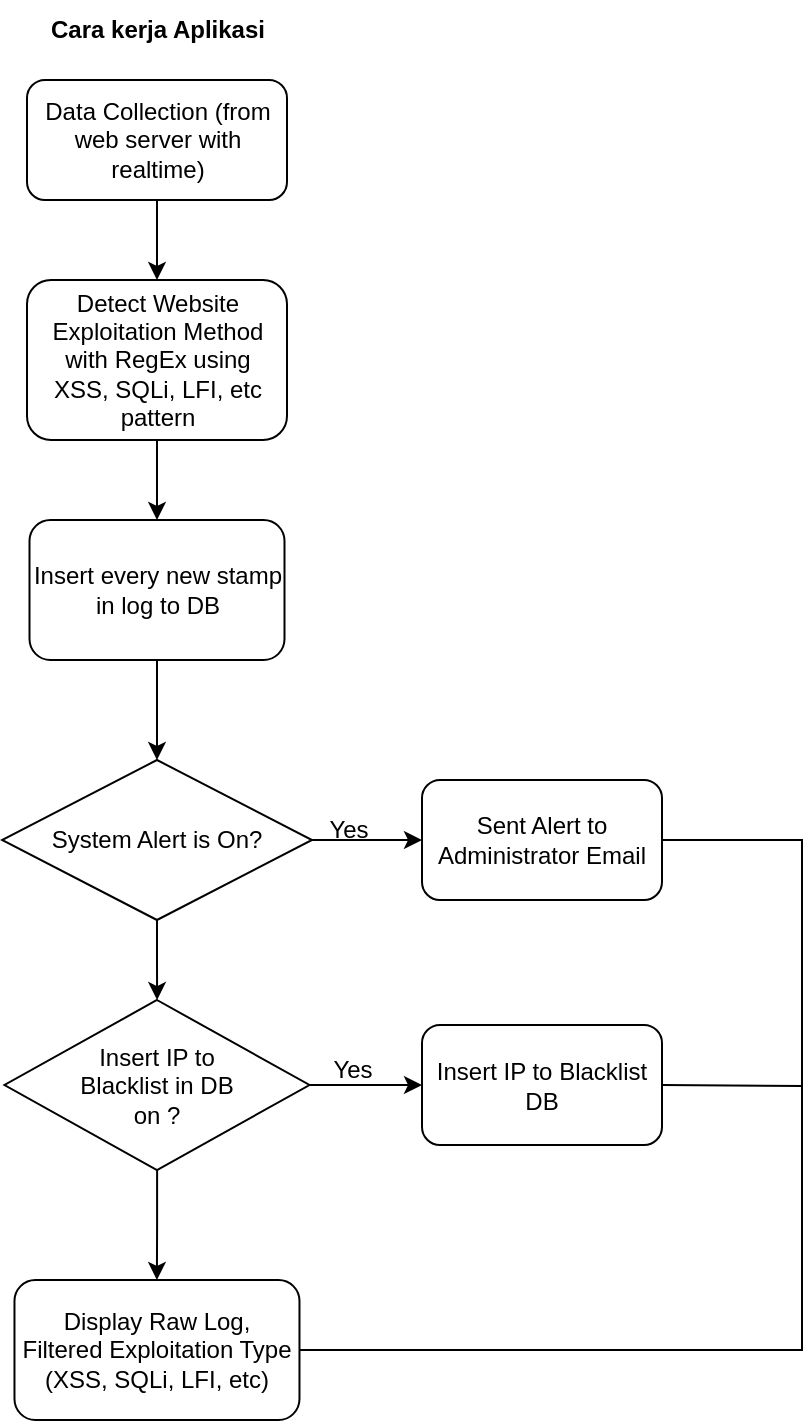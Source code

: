 <mxfile version="21.6.6" type="github" pages="8">
  <diagram name="Page-1" id="SwCO3sKbL-J0L6yQdvk1">
    <mxGraphModel dx="1131" dy="756" grid="1" gridSize="10" guides="1" tooltips="1" connect="1" arrows="1" fold="1" page="1" pageScale="1" pageWidth="850" pageHeight="1100" math="0" shadow="0">
      <root>
        <mxCell id="0" />
        <mxCell id="1" parent="0" />
        <mxCell id="1r6Gy7szaitaWBNjcdqc-3" value="" style="edgeStyle=orthogonalEdgeStyle;rounded=0;orthogonalLoop=1;jettySize=auto;html=1;" parent="1" source="1r6Gy7szaitaWBNjcdqc-1" target="1r6Gy7szaitaWBNjcdqc-2" edge="1">
          <mxGeometry relative="1" as="geometry" />
        </mxCell>
        <mxCell id="1r6Gy7szaitaWBNjcdqc-1" value="Data Collection (from web server with realtime)" style="rounded=1;whiteSpace=wrap;html=1;" parent="1" vertex="1">
          <mxGeometry x="92.5" y="120" width="130" height="60" as="geometry" />
        </mxCell>
        <mxCell id="1r6Gy7szaitaWBNjcdqc-6" value="" style="edgeStyle=orthogonalEdgeStyle;rounded=0;orthogonalLoop=1;jettySize=auto;html=1;entryX=0.5;entryY=0;entryDx=0;entryDy=0;exitX=0.5;exitY=1;exitDx=0;exitDy=0;" parent="1" source="1r6Gy7szaitaWBNjcdqc-32" target="1r6Gy7szaitaWBNjcdqc-7" edge="1">
          <mxGeometry relative="1" as="geometry">
            <mxPoint x="157.471" y="440" as="sourcePoint" />
            <mxPoint x="157.5" y="460" as="targetPoint" />
          </mxGeometry>
        </mxCell>
        <mxCell id="1r6Gy7szaitaWBNjcdqc-33" value="" style="edgeStyle=orthogonalEdgeStyle;rounded=0;orthogonalLoop=1;jettySize=auto;html=1;entryX=0.5;entryY=0;entryDx=0;entryDy=0;" parent="1" source="1r6Gy7szaitaWBNjcdqc-2" target="1r6Gy7szaitaWBNjcdqc-32" edge="1">
          <mxGeometry relative="1" as="geometry" />
        </mxCell>
        <mxCell id="1r6Gy7szaitaWBNjcdqc-2" value="Detect Website Exploitation Method&lt;br&gt;with RegEx using&lt;br&gt;XSS, SQLi, LFI, etc pattern" style="whiteSpace=wrap;html=1;rounded=1;" parent="1" vertex="1">
          <mxGeometry x="92.5" y="220" width="130" height="80" as="geometry" />
        </mxCell>
        <mxCell id="1r6Gy7szaitaWBNjcdqc-12" value="" style="edgeStyle=orthogonalEdgeStyle;rounded=0;orthogonalLoop=1;jettySize=auto;html=1;" parent="1" source="1r6Gy7szaitaWBNjcdqc-7" target="1r6Gy7szaitaWBNjcdqc-11" edge="1">
          <mxGeometry relative="1" as="geometry" />
        </mxCell>
        <mxCell id="zClG_8vPU9uJg1G0AxiQ-2" value="" style="edgeStyle=orthogonalEdgeStyle;rounded=0;orthogonalLoop=1;jettySize=auto;html=1;" parent="1" source="1r6Gy7szaitaWBNjcdqc-7" target="1r6Gy7szaitaWBNjcdqc-20" edge="1">
          <mxGeometry relative="1" as="geometry" />
        </mxCell>
        <mxCell id="1r6Gy7szaitaWBNjcdqc-7" value="System Alert is On?" style="rhombus;whiteSpace=wrap;html=1;" parent="1" vertex="1">
          <mxGeometry x="79.99" y="460" width="155" height="80" as="geometry" />
        </mxCell>
        <mxCell id="1r6Gy7szaitaWBNjcdqc-11" value="Sent Alert to Administrator Email" style="rounded=1;whiteSpace=wrap;html=1;" parent="1" vertex="1">
          <mxGeometry x="290" y="470" width="120" height="60" as="geometry" />
        </mxCell>
        <mxCell id="1r6Gy7szaitaWBNjcdqc-13" value="Yes" style="text;html=1;align=center;verticalAlign=middle;resizable=0;points=[];autosize=1;strokeColor=none;fillColor=none;" parent="1" vertex="1">
          <mxGeometry x="232.5" y="480" width="40" height="30" as="geometry" />
        </mxCell>
        <mxCell id="1r6Gy7szaitaWBNjcdqc-14" value="Display Raw Log,&lt;br&gt;Filtered Exploitation Type (XSS, SQLi, LFI, etc)" style="rounded=1;whiteSpace=wrap;html=1;" parent="1" vertex="1">
          <mxGeometry x="86.24" y="720" width="142.5" height="70" as="geometry" />
        </mxCell>
        <mxCell id="1r6Gy7szaitaWBNjcdqc-17" value="Cara kerja Aplikasi" style="text;html=1;strokeColor=none;fillColor=none;align=center;verticalAlign=middle;whiteSpace=wrap;rounded=0;fontStyle=1" parent="1" vertex="1">
          <mxGeometry x="95.62" y="80" width="123.75" height="30" as="geometry" />
        </mxCell>
        <mxCell id="zClG_8vPU9uJg1G0AxiQ-1" value="" style="edgeStyle=orthogonalEdgeStyle;rounded=0;orthogonalLoop=1;jettySize=auto;html=1;" parent="1" source="1r6Gy7szaitaWBNjcdqc-20" target="1r6Gy7szaitaWBNjcdqc-24" edge="1">
          <mxGeometry relative="1" as="geometry" />
        </mxCell>
        <mxCell id="zClG_8vPU9uJg1G0AxiQ-3" value="" style="edgeStyle=orthogonalEdgeStyle;rounded=0;orthogonalLoop=1;jettySize=auto;html=1;" parent="1" source="1r6Gy7szaitaWBNjcdqc-20" target="1r6Gy7szaitaWBNjcdqc-14" edge="1">
          <mxGeometry relative="1" as="geometry" />
        </mxCell>
        <mxCell id="1r6Gy7szaitaWBNjcdqc-20" value="Insert IP to &lt;br&gt;Blacklist in DB &lt;br&gt;on ?" style="rhombus;whiteSpace=wrap;html=1;" parent="1" vertex="1">
          <mxGeometry x="81.25" y="580" width="152.5" height="85" as="geometry" />
        </mxCell>
        <mxCell id="1r6Gy7szaitaWBNjcdqc-24" value="Insert IP to Blacklist DB" style="rounded=1;whiteSpace=wrap;html=1;" parent="1" vertex="1">
          <mxGeometry x="290" y="592.5" width="120" height="60" as="geometry" />
        </mxCell>
        <mxCell id="1r6Gy7szaitaWBNjcdqc-32" value="Insert every new stamp in log to DB" style="rounded=1;whiteSpace=wrap;html=1;" parent="1" vertex="1">
          <mxGeometry x="93.75" y="340" width="127.5" height="70" as="geometry" />
        </mxCell>
        <mxCell id="zClG_8vPU9uJg1G0AxiQ-4" value="" style="endArrow=none;html=1;rounded=0;exitX=1;exitY=0.5;exitDx=0;exitDy=0;entryX=1;entryY=0.5;entryDx=0;entryDy=0;" parent="1" source="1r6Gy7szaitaWBNjcdqc-11" target="1r6Gy7szaitaWBNjcdqc-14" edge="1">
          <mxGeometry width="50" height="50" relative="1" as="geometry">
            <mxPoint x="400" y="610" as="sourcePoint" />
            <mxPoint x="450" y="560" as="targetPoint" />
            <Array as="points">
              <mxPoint x="480" y="500" />
              <mxPoint x="480" y="755" />
            </Array>
          </mxGeometry>
        </mxCell>
        <mxCell id="zClG_8vPU9uJg1G0AxiQ-5" value="" style="endArrow=none;html=1;rounded=0;exitX=1;exitY=0.5;exitDx=0;exitDy=0;entryX=1;entryY=0.5;entryDx=0;entryDy=0;" parent="1" source="1r6Gy7szaitaWBNjcdqc-24" target="1r6Gy7szaitaWBNjcdqc-14" edge="1">
          <mxGeometry width="50" height="50" relative="1" as="geometry">
            <mxPoint x="400" y="610" as="sourcePoint" />
            <mxPoint x="450" y="560" as="targetPoint" />
            <Array as="points">
              <mxPoint x="480" y="623" />
              <mxPoint x="480" y="755" />
            </Array>
          </mxGeometry>
        </mxCell>
        <mxCell id="zClG_8vPU9uJg1G0AxiQ-6" value="Yes" style="text;html=1;align=center;verticalAlign=middle;resizable=0;points=[];autosize=1;strokeColor=none;fillColor=none;" parent="1" vertex="1">
          <mxGeometry x="234.99" y="600" width="40" height="30" as="geometry" />
        </mxCell>
      </root>
    </mxGraphModel>
  </diagram>
  <diagram id="k-1s93qT8deYh6MmRZSY" name="Use Case Diagram">
    <mxGraphModel dx="1331" dy="756" grid="1" gridSize="10" guides="1" tooltips="1" connect="1" arrows="1" fold="1" page="1" pageScale="1" pageWidth="850" pageHeight="1100" math="0" shadow="0">
      <root>
        <mxCell id="0" />
        <mxCell id="1" parent="0" />
        <mxCell id="9RfhJeMTATKkmJap4PDp-1" value="Administrator" style="shape=umlActor;verticalLabelPosition=bottom;verticalAlign=top;html=1;outlineConnect=0;" parent="1" vertex="1">
          <mxGeometry x="120" y="350" width="30" height="60" as="geometry" />
        </mxCell>
        <mxCell id="9RfhJeMTATKkmJap4PDp-2" value="Login" style="ellipse;whiteSpace=wrap;html=1;" parent="1" vertex="1">
          <mxGeometry x="210" y="450" width="80" height="50" as="geometry" />
        </mxCell>
        <mxCell id="9RfhJeMTATKkmJap4PDp-3" value="" style="endArrow=classic;html=1;rounded=0;exitX=0.5;exitY=0.5;exitDx=0;exitDy=0;exitPerimeter=0;entryX=0;entryY=0.5;entryDx=0;entryDy=0;" parent="1" source="9RfhJeMTATKkmJap4PDp-1" target="9RfhJeMTATKkmJap4PDp-2" edge="1">
          <mxGeometry width="50" height="50" relative="1" as="geometry">
            <mxPoint x="400" y="530" as="sourcePoint" />
            <mxPoint x="450" y="480" as="targetPoint" />
            <Array as="points">
              <mxPoint x="200" y="475" />
            </Array>
          </mxGeometry>
        </mxCell>
        <mxCell id="9RfhJeMTATKkmJap4PDp-4" value="Manage Patterns" style="ellipse;whiteSpace=wrap;html=1;" parent="1" vertex="1">
          <mxGeometry x="380" y="330" width="80" height="50" as="geometry" />
        </mxCell>
        <mxCell id="9RfhJeMTATKkmJap4PDp-6" value="" style="endArrow=classic;html=1;rounded=0;exitX=0.5;exitY=0.5;exitDx=0;exitDy=0;exitPerimeter=0;entryX=0;entryY=0.5;entryDx=0;entryDy=0;" parent="1" source="9RfhJeMTATKkmJap4PDp-1" target="9RfhJeMTATKkmJap4PDp-4" edge="1">
          <mxGeometry width="50" height="50" relative="1" as="geometry">
            <mxPoint x="400" y="530" as="sourcePoint" />
            <mxPoint x="450" y="480" as="targetPoint" />
            <Array as="points">
              <mxPoint x="200" y="355" />
            </Array>
          </mxGeometry>
        </mxCell>
        <mxCell id="9RfhJeMTATKkmJap4PDp-7" value="Add Domain" style="ellipse;whiteSpace=wrap;html=1;" parent="1" vertex="1">
          <mxGeometry x="380" y="430" width="80" height="50" as="geometry" />
        </mxCell>
        <mxCell id="9RfhJeMTATKkmJap4PDp-8" value="" style="endArrow=classic;html=1;rounded=0;exitX=0.5;exitY=0.5;exitDx=0;exitDy=0;exitPerimeter=0;entryX=0;entryY=0.5;entryDx=0;entryDy=0;" parent="1" source="9RfhJeMTATKkmJap4PDp-1" target="9RfhJeMTATKkmJap4PDp-7" edge="1">
          <mxGeometry width="50" height="50" relative="1" as="geometry">
            <mxPoint x="400" y="530" as="sourcePoint" />
            <mxPoint x="450" y="480" as="targetPoint" />
          </mxGeometry>
        </mxCell>
        <mxCell id="9RfhJeMTATKkmJap4PDp-12" value="&amp;lt;&amp;lt;include&amp;gt;&amp;gt;" style="html=1;verticalAlign=bottom;endArrow=open;dashed=1;endSize=8;edgeStyle=elbowEdgeStyle;elbow=vertical;curved=0;rounded=0;exitX=0;exitY=0.5;exitDx=0;exitDy=0;" parent="1" source="9RfhJeMTATKkmJap4PDp-7" edge="1">
          <mxGeometry relative="1" as="geometry">
            <mxPoint x="460" y="510" as="sourcePoint" />
            <mxPoint x="280" y="490" as="targetPoint" />
            <Array as="points">
              <mxPoint x="400" y="490" />
            </Array>
          </mxGeometry>
        </mxCell>
        <mxCell id="9RfhJeMTATKkmJap4PDp-13" value="&amp;lt;&amp;lt;include&amp;gt;&amp;gt;" style="html=1;verticalAlign=bottom;endArrow=open;dashed=1;endSize=8;edgeStyle=elbowEdgeStyle;elbow=vertical;curved=0;rounded=0;entryX=1;entryY=0;entryDx=0;entryDy=0;exitX=0;exitY=0.5;exitDx=0;exitDy=0;" parent="1" source="9RfhJeMTATKkmJap4PDp-4" target="9RfhJeMTATKkmJap4PDp-2" edge="1">
          <mxGeometry relative="1" as="geometry">
            <mxPoint x="460" y="510" as="sourcePoint" />
            <mxPoint x="380" y="510" as="targetPoint" />
          </mxGeometry>
        </mxCell>
        <mxCell id="9RfhJeMTATKkmJap4PDp-14" value="Upload Log" style="ellipse;whiteSpace=wrap;html=1;" parent="1" vertex="1">
          <mxGeometry x="520" y="380" width="80" height="50" as="geometry" />
        </mxCell>
        <mxCell id="9RfhJeMTATKkmJap4PDp-15" value="&amp;lt;&amp;lt;extend&amp;gt;&amp;gt;" style="html=1;verticalAlign=bottom;endArrow=open;dashed=1;endSize=8;edgeStyle=elbowEdgeStyle;elbow=vertical;curved=0;rounded=0;exitX=0;exitY=0.5;exitDx=0;exitDy=0;entryX=0.5;entryY=0;entryDx=0;entryDy=0;" parent="1" source="9RfhJeMTATKkmJap4PDp-14" target="9RfhJeMTATKkmJap4PDp-7" edge="1">
          <mxGeometry relative="1" as="geometry">
            <mxPoint x="460" y="510" as="sourcePoint" />
            <mxPoint x="460" y="460" as="targetPoint" />
            <Array as="points">
              <mxPoint x="480" y="400" />
              <mxPoint x="490" y="420" />
              <mxPoint x="490" y="405" />
            </Array>
          </mxGeometry>
        </mxCell>
        <mxCell id="9RfhJeMTATKkmJap4PDp-16" value="Analisis Log" style="ellipse;whiteSpace=wrap;html=1;" parent="1" vertex="1">
          <mxGeometry x="520" y="470" width="80" height="50" as="geometry" />
        </mxCell>
        <mxCell id="9RfhJeMTATKkmJap4PDp-18" value="&amp;lt;&amp;lt;extend&amp;gt;&amp;gt;" style="html=1;verticalAlign=bottom;endArrow=open;dashed=1;endSize=8;edgeStyle=elbowEdgeStyle;elbow=vertical;curved=0;rounded=0;entryX=1;entryY=1;entryDx=0;entryDy=0;exitX=0;exitY=0.5;exitDx=0;exitDy=0;" parent="1" source="9RfhJeMTATKkmJap4PDp-16" target="9RfhJeMTATKkmJap4PDp-7" edge="1">
          <mxGeometry relative="1" as="geometry">
            <mxPoint x="550" y="549" as="sourcePoint" />
            <mxPoint x="470" y="549" as="targetPoint" />
            <Array as="points" />
          </mxGeometry>
        </mxCell>
        <mxCell id="9RfhJeMTATKkmJap4PDp-19" value="Export Report" style="ellipse;whiteSpace=wrap;html=1;" parent="1" vertex="1">
          <mxGeometry x="380" y="540" width="80" height="50" as="geometry" />
        </mxCell>
        <mxCell id="9RfhJeMTATKkmJap4PDp-20" value="" style="endArrow=classic;html=1;rounded=0;exitX=0;exitY=1;exitDx=0;exitDy=0;exitPerimeter=0;entryX=0;entryY=0.5;entryDx=0;entryDy=0;" parent="1" source="9RfhJeMTATKkmJap4PDp-1" target="9RfhJeMTATKkmJap4PDp-19" edge="1">
          <mxGeometry width="50" height="50" relative="1" as="geometry">
            <mxPoint x="400" y="530" as="sourcePoint" />
            <mxPoint x="450" y="480" as="targetPoint" />
            <Array as="points">
              <mxPoint x="210" y="565" />
            </Array>
          </mxGeometry>
        </mxCell>
        <mxCell id="9RfhJeMTATKkmJap4PDp-21" value="&amp;lt;&amp;lt;include&amp;gt;&amp;gt;" style="html=1;verticalAlign=bottom;endArrow=open;dashed=1;endSize=8;edgeStyle=elbowEdgeStyle;elbow=vertical;curved=0;rounded=0;entryX=0.5;entryY=1;entryDx=0;entryDy=0;exitX=0;exitY=0;exitDx=0;exitDy=0;" parent="1" source="9RfhJeMTATKkmJap4PDp-19" target="9RfhJeMTATKkmJap4PDp-2" edge="1">
          <mxGeometry relative="1" as="geometry">
            <mxPoint x="460" y="510" as="sourcePoint" />
            <mxPoint x="380" y="510" as="targetPoint" />
          </mxGeometry>
        </mxCell>
        <mxCell id="lHi-4cZHPE3AtO-Ax2WR-1" value="Use Case" style="shape=umlFrame;whiteSpace=wrap;html=1;pointerEvents=0;" parent="1" vertex="1">
          <mxGeometry x="200" y="290" width="430" height="330" as="geometry" />
        </mxCell>
      </root>
    </mxGraphModel>
  </diagram>
  <diagram id="z5Q0KeI8Inod70YmiS6G" name="Activity Diagram - Login">
    <mxGraphModel dx="1131" dy="756" grid="1" gridSize="10" guides="1" tooltips="1" connect="1" arrows="1" fold="1" page="1" pageScale="1" pageWidth="850" pageHeight="1100" math="0" shadow="0">
      <root>
        <mxCell id="0" />
        <mxCell id="1" parent="0" />
        <mxCell id="4ZA-CnBWX4SIAt1TDFnU-17" value="Activity Diagram Login" style="swimlane;childLayout=stackLayout;resizeParent=1;resizeParentMax=0;startSize=20;html=1;" parent="1" vertex="1">
          <mxGeometry x="160" y="170" width="530" height="440" as="geometry" />
        </mxCell>
        <mxCell id="4ZA-CnBWX4SIAt1TDFnU-18" value="User" style="swimlane;startSize=20;html=1;" parent="4ZA-CnBWX4SIAt1TDFnU-17" vertex="1">
          <mxGeometry y="20" width="270" height="420" as="geometry" />
        </mxCell>
        <mxCell id="4ZA-CnBWX4SIAt1TDFnU-21" value="" style="ellipse;html=1;shape=startState;fillColor=#000000;strokeColor=#ff0000;" parent="4ZA-CnBWX4SIAt1TDFnU-18" vertex="1">
          <mxGeometry x="120" y="50" width="30" height="30" as="geometry" />
        </mxCell>
        <mxCell id="4ZA-CnBWX4SIAt1TDFnU-22" value="" style="edgeStyle=orthogonalEdgeStyle;html=1;verticalAlign=bottom;endArrow=open;endSize=8;strokeColor=#000000;rounded=0;entryX=0.5;entryY=0;entryDx=0;entryDy=0;" parent="4ZA-CnBWX4SIAt1TDFnU-18" source="4ZA-CnBWX4SIAt1TDFnU-21" target="4ZA-CnBWX4SIAt1TDFnU-23" edge="1">
          <mxGeometry relative="1" as="geometry">
            <mxPoint x="135" y="140" as="targetPoint" />
          </mxGeometry>
        </mxCell>
        <mxCell id="4ZA-CnBWX4SIAt1TDFnU-23" value="Login" style="rounded=1;whiteSpace=wrap;html=1;" parent="4ZA-CnBWX4SIAt1TDFnU-18" vertex="1">
          <mxGeometry x="86.25" y="110" width="97.5" height="40" as="geometry" />
        </mxCell>
        <mxCell id="4ZA-CnBWX4SIAt1TDFnU-19" value="Sistem" style="swimlane;startSize=20;html=1;" parent="4ZA-CnBWX4SIAt1TDFnU-17" vertex="1">
          <mxGeometry x="270" y="20" width="260" height="420" as="geometry" />
        </mxCell>
        <mxCell id="4ZA-CnBWX4SIAt1TDFnU-26" value="" style="edgeStyle=orthogonalEdgeStyle;rounded=0;orthogonalLoop=1;jettySize=auto;html=1;" parent="4ZA-CnBWX4SIAt1TDFnU-19" source="4ZA-CnBWX4SIAt1TDFnU-24" target="4ZA-CnBWX4SIAt1TDFnU-25" edge="1">
          <mxGeometry relative="1" as="geometry" />
        </mxCell>
        <mxCell id="4ZA-CnBWX4SIAt1TDFnU-24" value="Verifikasi" style="rounded=1;whiteSpace=wrap;html=1;" parent="4ZA-CnBWX4SIAt1TDFnU-19" vertex="1">
          <mxGeometry x="70" y="150" width="97.5" height="40" as="geometry" />
        </mxCell>
        <mxCell id="4ZA-CnBWX4SIAt1TDFnU-29" value="" style="edgeStyle=orthogonalEdgeStyle;rounded=0;orthogonalLoop=1;jettySize=auto;html=1;entryX=0.5;entryY=0;entryDx=0;entryDy=0;" parent="4ZA-CnBWX4SIAt1TDFnU-19" source="4ZA-CnBWX4SIAt1TDFnU-25" target="_0LVpTlCmrQB6IcTFGCT-1" edge="1">
          <mxGeometry relative="1" as="geometry">
            <mxPoint x="118.85" y="270" as="targetPoint" />
          </mxGeometry>
        </mxCell>
        <mxCell id="4ZA-CnBWX4SIAt1TDFnU-25" value="Berhasil?" style="rhombus;whiteSpace=wrap;html=1;" parent="4ZA-CnBWX4SIAt1TDFnU-19" vertex="1">
          <mxGeometry x="82.5" y="210" width="72.5" height="40" as="geometry" />
        </mxCell>
        <mxCell id="_0LVpTlCmrQB6IcTFGCT-1" value="Menampilkan halaman dashboard" style="rounded=1;whiteSpace=wrap;html=1;" parent="4ZA-CnBWX4SIAt1TDFnU-19" vertex="1">
          <mxGeometry x="70" y="280" width="97.5" height="40" as="geometry" />
        </mxCell>
        <mxCell id="_0LVpTlCmrQB6IcTFGCT-3" value="Ya" style="text;html=1;strokeColor=none;fillColor=none;align=center;verticalAlign=middle;whiteSpace=wrap;rounded=0;" parent="4ZA-CnBWX4SIAt1TDFnU-19" vertex="1">
          <mxGeometry x="73.75" y="250" width="60" height="30" as="geometry" />
        </mxCell>
        <mxCell id="_0LVpTlCmrQB6IcTFGCT-4" value="" style="ellipse;html=1;shape=endState;fillColor=#000000;strokeColor=#ff0000;" parent="4ZA-CnBWX4SIAt1TDFnU-19" vertex="1">
          <mxGeometry x="103.75" y="350" width="30" height="30" as="geometry" />
        </mxCell>
        <mxCell id="_0LVpTlCmrQB6IcTFGCT-5" value="Menampilkan pesan kesalahan" style="rounded=1;whiteSpace=wrap;html=1;" parent="4ZA-CnBWX4SIAt1TDFnU-19" vertex="1">
          <mxGeometry x="70" y="70" width="97.5" height="40" as="geometry" />
        </mxCell>
        <mxCell id="_0LVpTlCmrQB6IcTFGCT-10" value="" style="endArrow=classic;html=1;rounded=0;entryX=0.5;entryY=0;entryDx=0;entryDy=0;exitX=0.5;exitY=1;exitDx=0;exitDy=0;" parent="4ZA-CnBWX4SIAt1TDFnU-19" source="_0LVpTlCmrQB6IcTFGCT-1" target="_0LVpTlCmrQB6IcTFGCT-4" edge="1">
          <mxGeometry width="50" height="50" relative="1" as="geometry">
            <mxPoint x="-10" y="340" as="sourcePoint" />
            <mxPoint x="40" y="290" as="targetPoint" />
          </mxGeometry>
        </mxCell>
        <mxCell id="4ZA-CnBWX4SIAt1TDFnU-58" value="" style="endArrow=classic;html=1;rounded=0;exitX=0.5;exitY=1;exitDx=0;exitDy=0;entryX=0;entryY=0.5;entryDx=0;entryDy=0;" parent="4ZA-CnBWX4SIAt1TDFnU-17" source="4ZA-CnBWX4SIAt1TDFnU-23" target="4ZA-CnBWX4SIAt1TDFnU-24" edge="1">
          <mxGeometry width="50" height="50" relative="1" as="geometry">
            <mxPoint x="260" y="360" as="sourcePoint" />
            <mxPoint x="310" y="310" as="targetPoint" />
            <Array as="points">
              <mxPoint x="135" y="190" />
            </Array>
          </mxGeometry>
        </mxCell>
        <mxCell id="4ZA-CnBWX4SIAt1TDFnU-27" value="" style="endArrow=classic;html=1;rounded=0;exitX=1;exitY=0.5;exitDx=0;exitDy=0;" parent="1" source="4ZA-CnBWX4SIAt1TDFnU-25" edge="1">
          <mxGeometry width="50" height="50" relative="1" as="geometry">
            <mxPoint x="400" y="530" as="sourcePoint" />
            <mxPoint x="600" y="280" as="targetPoint" />
            <Array as="points">
              <mxPoint x="620" y="420" />
              <mxPoint x="620" y="280" />
            </Array>
          </mxGeometry>
        </mxCell>
        <mxCell id="_0LVpTlCmrQB6IcTFGCT-7" value="" style="endArrow=classic;html=1;rounded=0;exitX=0;exitY=0.5;exitDx=0;exitDy=0;" parent="1" source="_0LVpTlCmrQB6IcTFGCT-5" edge="1">
          <mxGeometry width="50" height="50" relative="1" as="geometry">
            <mxPoint x="400" y="530" as="sourcePoint" />
            <mxPoint x="300" y="280" as="targetPoint" />
          </mxGeometry>
        </mxCell>
      </root>
    </mxGraphModel>
  </diagram>
  <diagram id="ZNuoYqUvDY-ZKnw70w0a" name="Activity Diagram - Manage Pattern">
    <mxGraphModel dx="1331" dy="889" grid="1" gridSize="10" guides="1" tooltips="1" connect="1" arrows="1" fold="1" page="1" pageScale="1" pageWidth="850" pageHeight="1100" math="0" shadow="0">
      <root>
        <mxCell id="0" />
        <mxCell id="1" parent="0" />
        <mxCell id="mYa9LQupBHhKoHDAexD2-1" value="Activity Manage Pattern" style="swimlane;childLayout=stackLayout;resizeParent=1;resizeParentMax=0;startSize=20;html=1;" parent="1" vertex="1">
          <mxGeometry x="90" y="170" width="620" height="1180" as="geometry" />
        </mxCell>
        <mxCell id="mYa9LQupBHhKoHDAexD2-2" value="User" style="swimlane;startSize=20;html=1;" parent="mYa9LQupBHhKoHDAexD2-1" vertex="1">
          <mxGeometry y="20" width="310" height="1160" as="geometry" />
        </mxCell>
        <mxCell id="mYa9LQupBHhKoHDAexD2-3" value="" style="ellipse;html=1;shape=startState;fillColor=#000000;strokeColor=#ff0000;" parent="mYa9LQupBHhKoHDAexD2-2" vertex="1">
          <mxGeometry x="137.5" y="50" width="30" height="30" as="geometry" />
        </mxCell>
        <mxCell id="mYa9LQupBHhKoHDAexD2-4" value="" style="edgeStyle=orthogonalEdgeStyle;html=1;verticalAlign=bottom;endArrow=open;endSize=8;strokeColor=#000000;rounded=0;entryX=0.5;entryY=0;entryDx=0;entryDy=0;" parent="mYa9LQupBHhKoHDAexD2-2" source="mYa9LQupBHhKoHDAexD2-3" target="Hoin_CQVpBcNYll7DaVD-1" edge="1">
          <mxGeometry relative="1" as="geometry">
            <mxPoint x="152.5" y="110" as="targetPoint" />
          </mxGeometry>
        </mxCell>
        <mxCell id="Hoin_CQVpBcNYll7DaVD-7" value="Opsi" style="rhombus;whiteSpace=wrap;html=1;" parent="mYa9LQupBHhKoHDAexD2-2" vertex="1">
          <mxGeometry x="131.88" y="190" width="41.25" height="40" as="geometry" />
        </mxCell>
        <mxCell id="Hoin_CQVpBcNYll7DaVD-8" value="&lt;i&gt;Setting &lt;/i&gt;Pattern" style="rounded=1;whiteSpace=wrap;html=1;" parent="mYa9LQupBHhKoHDAexD2-2" vertex="1">
          <mxGeometry x="40" y="250" width="97.5" height="40" as="geometry" />
        </mxCell>
        <mxCell id="Hoin_CQVpBcNYll7DaVD-9" value="Tambah baru" style="rounded=1;whiteSpace=wrap;html=1;" parent="mYa9LQupBHhKoHDAexD2-2" vertex="1">
          <mxGeometry x="167.5" y="250" width="97.5" height="40" as="geometry" />
        </mxCell>
        <mxCell id="Hoin_CQVpBcNYll7DaVD-12" value="Input pattern" style="rounded=1;whiteSpace=wrap;html=1;" parent="mYa9LQupBHhKoHDAexD2-2" vertex="1">
          <mxGeometry x="167.5" y="330" width="97.5" height="40" as="geometry" />
        </mxCell>
        <mxCell id="Hoin_CQVpBcNYll7DaVD-1" value="Klik &lt;i&gt;manage Regex patterns&lt;/i&gt;" style="rounded=1;whiteSpace=wrap;html=1;" parent="mYa9LQupBHhKoHDAexD2-2" vertex="1">
          <mxGeometry x="103.75" y="110" width="97.5" height="40" as="geometry" />
        </mxCell>
        <mxCell id="Hoin_CQVpBcNYll7DaVD-21" value="Opsi" style="rhombus;whiteSpace=wrap;html=1;" parent="mYa9LQupBHhKoHDAexD2-2" vertex="1">
          <mxGeometry x="65" y="380" width="47.5" height="40" as="geometry" />
        </mxCell>
        <mxCell id="Hoin_CQVpBcNYll7DaVD-22" value="Edit Data" style="rounded=1;whiteSpace=wrap;html=1;" parent="mYa9LQupBHhKoHDAexD2-2" vertex="1">
          <mxGeometry x="167.5" y="440" width="97.5" height="40" as="geometry" />
        </mxCell>
        <mxCell id="Hoin_CQVpBcNYll7DaVD-43" value="Pilih Data" style="rounded=1;whiteSpace=wrap;html=1;" parent="mYa9LQupBHhKoHDAexD2-2" vertex="1">
          <mxGeometry x="167.5" y="515" width="97.5" height="40" as="geometry" />
        </mxCell>
        <mxCell id="Hoin_CQVpBcNYll7DaVD-46" value="" style="endArrow=classic;html=1;rounded=0;exitX=0;exitY=0.5;exitDx=0;exitDy=0;entryX=0.5;entryY=0;entryDx=0;entryDy=0;" parent="mYa9LQupBHhKoHDAexD2-2" source="Hoin_CQVpBcNYll7DaVD-7" target="Hoin_CQVpBcNYll7DaVD-8" edge="1">
          <mxGeometry width="50" height="50" relative="1" as="geometry">
            <mxPoint x="162.5" y="160" as="sourcePoint" />
            <mxPoint x="162.5" y="180" as="targetPoint" />
            <Array as="points">
              <mxPoint x="89" y="210" />
            </Array>
          </mxGeometry>
        </mxCell>
        <mxCell id="Hoin_CQVpBcNYll7DaVD-47" value="" style="endArrow=classic;html=1;rounded=0;exitX=1;exitY=0.5;exitDx=0;exitDy=0;entryX=0.5;entryY=0;entryDx=0;entryDy=0;" parent="mYa9LQupBHhKoHDAexD2-2" source="Hoin_CQVpBcNYll7DaVD-7" target="Hoin_CQVpBcNYll7DaVD-9" edge="1">
          <mxGeometry width="50" height="50" relative="1" as="geometry">
            <mxPoint x="143.5" y="195" as="sourcePoint" />
            <mxPoint x="98.5" y="260" as="targetPoint" />
            <Array as="points">
              <mxPoint x="216" y="210" />
            </Array>
          </mxGeometry>
        </mxCell>
        <mxCell id="Hoin_CQVpBcNYll7DaVD-57" value="" style="endArrow=classic;html=1;rounded=0;exitX=0.5;exitY=1;exitDx=0;exitDy=0;entryX=0.5;entryY=0;entryDx=0;entryDy=0;" parent="mYa9LQupBHhKoHDAexD2-2" source="Hoin_CQVpBcNYll7DaVD-8" target="Hoin_CQVpBcNYll7DaVD-21" edge="1">
          <mxGeometry width="50" height="50" relative="1" as="geometry">
            <mxPoint x="295.5" y="300" as="sourcePoint" />
            <mxPoint x="488.5" y="300" as="targetPoint" />
          </mxGeometry>
        </mxCell>
        <mxCell id="Hoin_CQVpBcNYll7DaVD-58" value="Hapus Data" style="rounded=1;whiteSpace=wrap;html=1;" parent="mYa9LQupBHhKoHDAexD2-2" vertex="1">
          <mxGeometry x="40" y="440" width="97.5" height="40" as="geometry" />
        </mxCell>
        <mxCell id="Hoin_CQVpBcNYll7DaVD-59" value="" style="endArrow=classic;html=1;rounded=0;exitX=1;exitY=0.5;exitDx=0;exitDy=0;entryX=0.5;entryY=0;entryDx=0;entryDy=0;" parent="mYa9LQupBHhKoHDAexD2-2" source="Hoin_CQVpBcNYll7DaVD-21" target="Hoin_CQVpBcNYll7DaVD-22" edge="1">
          <mxGeometry width="50" height="50" relative="1" as="geometry">
            <mxPoint x="98.5" y="300" as="sourcePoint" />
            <mxPoint x="98.5" y="400" as="targetPoint" />
            <Array as="points">
              <mxPoint x="216" y="400" />
            </Array>
          </mxGeometry>
        </mxCell>
        <mxCell id="Hoin_CQVpBcNYll7DaVD-60" value="" style="endArrow=classic;html=1;rounded=0;exitX=0.5;exitY=1;exitDx=0;exitDy=0;entryX=0.5;entryY=0;entryDx=0;entryDy=0;" parent="mYa9LQupBHhKoHDAexD2-2" source="Hoin_CQVpBcNYll7DaVD-22" target="Hoin_CQVpBcNYll7DaVD-43" edge="1">
          <mxGeometry width="50" height="50" relative="1" as="geometry">
            <mxPoint x="275.5" y="360" as="sourcePoint" />
            <mxPoint x="468.5" y="360" as="targetPoint" />
          </mxGeometry>
        </mxCell>
        <mxCell id="Hoin_CQVpBcNYll7DaVD-64" value="Input Pattern" style="rounded=1;whiteSpace=wrap;html=1;" parent="mYa9LQupBHhKoHDAexD2-2" vertex="1">
          <mxGeometry x="162.5" y="650" width="97.5" height="40" as="geometry" />
        </mxCell>
        <mxCell id="Hoin_CQVpBcNYll7DaVD-78" value="" style="endArrow=classic;html=1;rounded=0;exitX=0.5;exitY=1;exitDx=0;exitDy=0;entryX=0.5;entryY=0;entryDx=0;entryDy=0;" parent="mYa9LQupBHhKoHDAexD2-2" source="Hoin_CQVpBcNYll7DaVD-21" target="Hoin_CQVpBcNYll7DaVD-58" edge="1">
          <mxGeometry width="50" height="50" relative="1" as="geometry">
            <mxPoint x="295.5" y="380" as="sourcePoint" />
            <mxPoint x="488.5" y="380" as="targetPoint" />
          </mxGeometry>
        </mxCell>
        <mxCell id="Hoin_CQVpBcNYll7DaVD-102" value="Pilih Data" style="rounded=1;whiteSpace=wrap;html=1;" parent="mYa9LQupBHhKoHDAexD2-2" vertex="1">
          <mxGeometry x="40" y="900" width="97.5" height="40" as="geometry" />
        </mxCell>
        <mxCell id="Hoin_CQVpBcNYll7DaVD-101" value="" style="endArrow=classic;html=1;rounded=0;exitX=0.5;exitY=1;exitDx=0;exitDy=0;entryX=0.5;entryY=0;entryDx=0;entryDy=0;" parent="mYa9LQupBHhKoHDAexD2-2" source="Hoin_CQVpBcNYll7DaVD-58" target="Hoin_CQVpBcNYll7DaVD-102" edge="1">
          <mxGeometry width="50" height="50" relative="1" as="geometry">
            <mxPoint x="98.5" y="300" as="sourcePoint" />
            <mxPoint x="88.5" y="840" as="targetPoint" />
          </mxGeometry>
        </mxCell>
        <mxCell id="jxJZrlHAkgdcmwjTalaH-3" value="Setting" style="text;html=1;strokeColor=none;fillColor=none;align=center;verticalAlign=middle;whiteSpace=wrap;rounded=0;" parent="mYa9LQupBHhKoHDAexD2-2" vertex="1">
          <mxGeometry x="80" y="180" width="60" height="30" as="geometry" />
        </mxCell>
        <mxCell id="jxJZrlHAkgdcmwjTalaH-2" value="Tambah" style="text;html=1;strokeColor=none;fillColor=none;align=center;verticalAlign=middle;whiteSpace=wrap;rounded=0;" parent="mYa9LQupBHhKoHDAexD2-2" vertex="1">
          <mxGeometry x="160" y="180" width="60" height="30" as="geometry" />
        </mxCell>
        <mxCell id="jxJZrlHAkgdcmwjTalaH-4" value="Edit" style="text;html=1;strokeColor=none;fillColor=none;align=center;verticalAlign=middle;whiteSpace=wrap;rounded=0;" parent="mYa9LQupBHhKoHDAexD2-2" vertex="1">
          <mxGeometry x="100" y="380" width="60" height="30" as="geometry" />
        </mxCell>
        <mxCell id="jxJZrlHAkgdcmwjTalaH-5" value="Hapus" style="text;html=1;strokeColor=none;fillColor=none;align=center;verticalAlign=middle;whiteSpace=wrap;rounded=0;" parent="mYa9LQupBHhKoHDAexD2-2" vertex="1">
          <mxGeometry x="80" y="410" width="60" height="30" as="geometry" />
        </mxCell>
        <mxCell id="Hoin_CQVpBcNYll7DaVD-48" value="" style="endArrow=classic;html=1;rounded=0;exitX=1;exitY=0.5;exitDx=0;exitDy=0;entryX=0;entryY=0.5;entryDx=0;entryDy=0;" parent="mYa9LQupBHhKoHDAexD2-1" source="Hoin_CQVpBcNYll7DaVD-9" target="Hoin_CQVpBcNYll7DaVD-10" edge="1">
          <mxGeometry width="50" height="50" relative="1" as="geometry">
            <mxPoint x="181" y="225" as="sourcePoint" />
            <mxPoint x="460" y="400" as="targetPoint" />
          </mxGeometry>
        </mxCell>
        <mxCell id="Hoin_CQVpBcNYll7DaVD-50" value="" style="endArrow=classic;html=1;rounded=0;exitX=0.5;exitY=1;exitDx=0;exitDy=0;entryX=0.5;entryY=0;entryDx=0;entryDy=0;" parent="mYa9LQupBHhKoHDAexD2-1" source="Hoin_CQVpBcNYll7DaVD-10" target="Hoin_CQVpBcNYll7DaVD-12" edge="1">
          <mxGeometry width="50" height="50" relative="1" as="geometry">
            <mxPoint x="625" y="480" as="sourcePoint" />
            <mxPoint x="334" y="510" as="targetPoint" />
            <Array as="points">
              <mxPoint x="485" y="330" />
              <mxPoint x="340" y="330" />
              <mxPoint x="216" y="330" />
            </Array>
          </mxGeometry>
        </mxCell>
        <mxCell id="Hoin_CQVpBcNYll7DaVD-51" value="" style="endArrow=classic;html=1;rounded=0;exitX=1;exitY=0.5;exitDx=0;exitDy=0;entryX=0.5;entryY=0;entryDx=0;entryDy=0;" parent="mYa9LQupBHhKoHDAexD2-1" source="Hoin_CQVpBcNYll7DaVD-12" target="Hoin_CQVpBcNYll7DaVD-14" edge="1">
          <mxGeometry width="50" height="50" relative="1" as="geometry">
            <mxPoint x="303" y="300" as="sourcePoint" />
            <mxPoint x="436.24" y="370" as="targetPoint" />
            <Array as="points">
              <mxPoint x="475" y="370" />
            </Array>
          </mxGeometry>
        </mxCell>
        <mxCell id="Hoin_CQVpBcNYll7DaVD-62" value="" style="endArrow=classic;html=1;rounded=0;exitX=0.5;exitY=1;exitDx=0;exitDy=0;entryX=0;entryY=0.5;entryDx=0;entryDy=0;" parent="mYa9LQupBHhKoHDAexD2-1" source="Hoin_CQVpBcNYll7DaVD-43" target="Hoin_CQVpBcNYll7DaVD-61" edge="1">
          <mxGeometry width="50" height="50" relative="1" as="geometry">
            <mxPoint x="254" y="510" as="sourcePoint" />
            <mxPoint x="254" y="545" as="targetPoint" />
            <Array as="points">
              <mxPoint x="216" y="610" />
            </Array>
          </mxGeometry>
        </mxCell>
        <mxCell id="Hoin_CQVpBcNYll7DaVD-5" value="" style="endArrow=classic;html=1;rounded=0;exitX=1;exitY=0.5;exitDx=0;exitDy=0;entryX=0;entryY=0.5;entryDx=0;entryDy=0;" parent="mYa9LQupBHhKoHDAexD2-1" source="Hoin_CQVpBcNYll7DaVD-1" target="Hoin_CQVpBcNYll7DaVD-3" edge="1">
          <mxGeometry width="50" height="50" relative="1" as="geometry">
            <mxPoint x="357.5" y="130" as="sourcePoint" />
            <mxPoint x="407.5" y="80" as="targetPoint" />
          </mxGeometry>
        </mxCell>
        <mxCell id="Hoin_CQVpBcNYll7DaVD-63" value="" style="endArrow=classic;html=1;rounded=0;exitX=0.5;exitY=1;exitDx=0;exitDy=0;entryX=0.5;entryY=0;entryDx=0;entryDy=0;" parent="mYa9LQupBHhKoHDAexD2-1" source="Hoin_CQVpBcNYll7DaVD-3" target="Hoin_CQVpBcNYll7DaVD-7" edge="1">
          <mxGeometry width="50" height="50" relative="1" as="geometry">
            <mxPoint x="303" y="300" as="sourcePoint" />
            <mxPoint x="496" y="300" as="targetPoint" />
            <Array as="points">
              <mxPoint x="485" y="190" />
              <mxPoint x="153" y="190" />
            </Array>
          </mxGeometry>
        </mxCell>
        <mxCell id="Hoin_CQVpBcNYll7DaVD-76" value="" style="endArrow=classic;html=1;rounded=0;exitX=0.5;exitY=1;exitDx=0;exitDy=0;entryX=0.5;entryY=0;entryDx=0;entryDy=0;" parent="mYa9LQupBHhKoHDAexD2-1" source="Hoin_CQVpBcNYll7DaVD-61" target="Hoin_CQVpBcNYll7DaVD-64" edge="1">
          <mxGeometry width="50" height="50" relative="1" as="geometry">
            <mxPoint x="303" y="380" as="sourcePoint" />
            <mxPoint x="496" y="380" as="targetPoint" />
            <Array as="points">
              <mxPoint x="485" y="650" />
              <mxPoint x="211" y="650" />
            </Array>
          </mxGeometry>
        </mxCell>
        <mxCell id="Hoin_CQVpBcNYll7DaVD-77" value="" style="endArrow=classic;html=1;rounded=0;exitX=1;exitY=0.5;exitDx=0;exitDy=0;entryX=0.5;entryY=0;entryDx=0;entryDy=0;" parent="mYa9LQupBHhKoHDAexD2-1" source="Hoin_CQVpBcNYll7DaVD-64" target="1dbmLd2OTDr6guD07uUn-1" edge="1">
          <mxGeometry width="50" height="50" relative="1" as="geometry">
            <mxPoint x="313" y="390" as="sourcePoint" />
            <mxPoint x="436.23" y="690" as="targetPoint" />
            <Array as="points">
              <mxPoint x="489" y="690" />
            </Array>
          </mxGeometry>
        </mxCell>
        <mxCell id="Hoin_CQVpBcNYll7DaVD-124" value="" style="endArrow=classic;html=1;rounded=0;exitX=1;exitY=0.5;exitDx=0;exitDy=0;entryX=0.5;entryY=0;entryDx=0;entryDy=0;" parent="mYa9LQupBHhKoHDAexD2-1" source="Hoin_CQVpBcNYll7DaVD-102" target="1dbmLd2OTDr6guD07uUn-2" edge="1">
          <mxGeometry width="50" height="50" relative="1" as="geometry">
            <mxPoint x="126" y="510" as="sourcePoint" />
            <mxPoint x="436.22" y="940" as="targetPoint" />
            <Array as="points">
              <mxPoint x="473" y="940" />
            </Array>
          </mxGeometry>
        </mxCell>
        <mxCell id="mYa9LQupBHhKoHDAexD2-6" value="Sistem" style="swimlane;startSize=20;html=1;fontSize=9;" parent="mYa9LQupBHhKoHDAexD2-1" vertex="1">
          <mxGeometry x="310" y="20" width="310" height="1160" as="geometry" />
        </mxCell>
        <mxCell id="Hoin_CQVpBcNYll7DaVD-3" value="Menampilkan halaman &lt;i&gt;manage pattern&lt;/i&gt;" style="rounded=1;whiteSpace=wrap;html=1;" parent="mYa9LQupBHhKoHDAexD2-6" vertex="1">
          <mxGeometry x="126.24" y="110" width="97.5" height="40" as="geometry" />
        </mxCell>
        <mxCell id="Hoin_CQVpBcNYll7DaVD-10" value="Menampilkan form input pattern" style="rounded=1;whiteSpace=wrap;html=1;" parent="mYa9LQupBHhKoHDAexD2-6" vertex="1">
          <mxGeometry x="126.24" y="250" width="97.5" height="40" as="geometry" />
        </mxCell>
        <mxCell id="Hoin_CQVpBcNYll7DaVD-14" value="Validasi input data pattern" style="rhombus;whiteSpace=wrap;html=1;fontSize=12;" parent="mYa9LQupBHhKoHDAexD2-6" vertex="1">
          <mxGeometry x="120" y="360" width="90" height="60" as="geometry" />
        </mxCell>
        <mxCell id="Hoin_CQVpBcNYll7DaVD-16" value="Pesan sukses data tersimpan" style="rounded=1;whiteSpace=wrap;html=1;" parent="mYa9LQupBHhKoHDAexD2-6" vertex="1">
          <mxGeometry x="28.72" y="430" width="97.5" height="40" as="geometry" />
        </mxCell>
        <mxCell id="Hoin_CQVpBcNYll7DaVD-17" value="Pesan kesalahan" style="rounded=1;whiteSpace=wrap;html=1;" parent="mYa9LQupBHhKoHDAexD2-6" vertex="1">
          <mxGeometry x="193.75" y="440" width="97.5" height="40" as="geometry" />
        </mxCell>
        <mxCell id="Hoin_CQVpBcNYll7DaVD-19" value="" style="ellipse;html=1;shape=endState;fillColor=#000000;strokeColor=#ff0000;" parent="mYa9LQupBHhKoHDAexD2-6" vertex="1">
          <mxGeometry x="62.47" y="490" width="30" height="30" as="geometry" />
        </mxCell>
        <mxCell id="Hoin_CQVpBcNYll7DaVD-20" value="" style="ellipse;html=1;shape=endState;fillColor=#000000;strokeColor=#ff0000;" parent="mYa9LQupBHhKoHDAexD2-6" vertex="1">
          <mxGeometry x="227.5" y="500" width="30" height="30" as="geometry" />
        </mxCell>
        <mxCell id="Hoin_CQVpBcNYll7DaVD-53" value="" style="endArrow=classic;html=1;rounded=0;exitX=0;exitY=0.5;exitDx=0;exitDy=0;entryX=0.5;entryY=0;entryDx=0;entryDy=0;" parent="mYa9LQupBHhKoHDAexD2-6" source="Hoin_CQVpBcNYll7DaVD-14" target="Hoin_CQVpBcNYll7DaVD-16" edge="1">
          <mxGeometry width="50" height="50" relative="1" as="geometry">
            <mxPoint x="-57" y="280" as="sourcePoint" />
            <mxPoint x="136" y="280" as="targetPoint" />
            <Array as="points">
              <mxPoint x="77" y="390" />
            </Array>
          </mxGeometry>
        </mxCell>
        <mxCell id="Hoin_CQVpBcNYll7DaVD-54" value="" style="endArrow=classic;html=1;rounded=0;exitX=1;exitY=0.5;exitDx=0;exitDy=0;entryX=0.5;entryY=0;entryDx=0;entryDy=0;" parent="mYa9LQupBHhKoHDAexD2-6" source="Hoin_CQVpBcNYll7DaVD-14" target="Hoin_CQVpBcNYll7DaVD-17" edge="1">
          <mxGeometry width="50" height="50" relative="1" as="geometry">
            <mxPoint x="185" y="380" as="sourcePoint" />
            <mxPoint x="185" y="400" as="targetPoint" />
            <Array as="points">
              <mxPoint x="243" y="390" />
            </Array>
          </mxGeometry>
        </mxCell>
        <mxCell id="Hoin_CQVpBcNYll7DaVD-55" value="" style="endArrow=classic;html=1;rounded=0;exitX=0.5;exitY=1;exitDx=0;exitDy=0;entryX=0.5;entryY=0;entryDx=0;entryDy=0;" parent="mYa9LQupBHhKoHDAexD2-6" source="Hoin_CQVpBcNYll7DaVD-16" target="Hoin_CQVpBcNYll7DaVD-19" edge="1">
          <mxGeometry width="50" height="50" relative="1" as="geometry">
            <mxPoint x="-87.03" y="270" as="sourcePoint" />
            <mxPoint x="77.97" y="490" as="targetPoint" />
          </mxGeometry>
        </mxCell>
        <mxCell id="Hoin_CQVpBcNYll7DaVD-56" value="" style="endArrow=classic;html=1;rounded=0;exitX=0.5;exitY=1;exitDx=0;exitDy=0;entryX=0.5;entryY=0;entryDx=0;entryDy=0;" parent="mYa9LQupBHhKoHDAexD2-6" source="Hoin_CQVpBcNYll7DaVD-17" target="Hoin_CQVpBcNYll7DaVD-20" edge="1">
          <mxGeometry width="50" height="50" relative="1" as="geometry">
            <mxPoint x="-47" y="290" as="sourcePoint" />
            <mxPoint x="146" y="290" as="targetPoint" />
          </mxGeometry>
        </mxCell>
        <mxCell id="Hoin_CQVpBcNYll7DaVD-61" value="Menampilkan form edit pattern" style="rounded=1;whiteSpace=wrap;html=1;" parent="mYa9LQupBHhKoHDAexD2-6" vertex="1">
          <mxGeometry x="126.25" y="570" width="97.5" height="40" as="geometry" />
        </mxCell>
        <mxCell id="Hoin_CQVpBcNYll7DaVD-67" value="Pesan sukses data tersimpan" style="rounded=1;whiteSpace=wrap;html=1;" parent="mYa9LQupBHhKoHDAexD2-6" vertex="1">
          <mxGeometry x="58.74" y="760" width="97.5" height="40" as="geometry" />
        </mxCell>
        <mxCell id="Hoin_CQVpBcNYll7DaVD-68" value="Pesan kesalahan" style="rounded=1;whiteSpace=wrap;html=1;" parent="mYa9LQupBHhKoHDAexD2-6" vertex="1">
          <mxGeometry x="196.55" y="760" width="97.5" height="40" as="geometry" />
        </mxCell>
        <mxCell id="Hoin_CQVpBcNYll7DaVD-69" value="" style="ellipse;html=1;shape=endState;fillColor=#000000;strokeColor=#ff0000;" parent="mYa9LQupBHhKoHDAexD2-6" vertex="1">
          <mxGeometry x="92.49" y="820" width="30" height="30" as="geometry" />
        </mxCell>
        <mxCell id="Hoin_CQVpBcNYll7DaVD-70" value="" style="ellipse;html=1;shape=endState;fillColor=#000000;strokeColor=#ff0000;" parent="mYa9LQupBHhKoHDAexD2-6" vertex="1">
          <mxGeometry x="227.49" y="820" width="30" height="30" as="geometry" />
        </mxCell>
        <mxCell id="Hoin_CQVpBcNYll7DaVD-72" value="" style="endArrow=classic;html=1;rounded=0;exitX=0;exitY=0.5;exitDx=0;exitDy=0;entryX=0.5;entryY=0;entryDx=0;entryDy=0;" parent="mYa9LQupBHhKoHDAexD2-6" source="1dbmLd2OTDr6guD07uUn-1" target="Hoin_CQVpBcNYll7DaVD-67" edge="1">
          <mxGeometry width="50" height="50" relative="1" as="geometry">
            <mxPoint x="156.86" y="725" as="sourcePoint" />
            <mxPoint x="135.99" y="600" as="targetPoint" />
            <Array as="points">
              <mxPoint x="107" y="715" />
            </Array>
          </mxGeometry>
        </mxCell>
        <mxCell id="Hoin_CQVpBcNYll7DaVD-73" value="" style="endArrow=classic;html=1;rounded=0;exitX=1;exitY=0.5;exitDx=0;exitDy=0;entryX=0.5;entryY=0;entryDx=0;entryDy=0;" parent="mYa9LQupBHhKoHDAexD2-6" source="1dbmLd2OTDr6guD07uUn-1" target="Hoin_CQVpBcNYll7DaVD-68" edge="1">
          <mxGeometry width="50" height="50" relative="1" as="geometry">
            <mxPoint x="193.11" y="725" as="sourcePoint" />
            <mxPoint x="184.99" y="720" as="targetPoint" />
            <Array as="points">
              <mxPoint x="245" y="715" />
            </Array>
          </mxGeometry>
        </mxCell>
        <mxCell id="Hoin_CQVpBcNYll7DaVD-74" value="" style="endArrow=classic;html=1;rounded=0;exitX=0.5;exitY=1;exitDx=0;exitDy=0;entryX=0.5;entryY=0;entryDx=0;entryDy=0;" parent="mYa9LQupBHhKoHDAexD2-6" source="Hoin_CQVpBcNYll7DaVD-67" target="Hoin_CQVpBcNYll7DaVD-69" edge="1">
          <mxGeometry width="50" height="50" relative="1" as="geometry">
            <mxPoint x="-57.01" y="600" as="sourcePoint" />
            <mxPoint x="107.99" y="820" as="targetPoint" />
          </mxGeometry>
        </mxCell>
        <mxCell id="Hoin_CQVpBcNYll7DaVD-75" value="" style="endArrow=classic;html=1;rounded=0;exitX=0.5;exitY=1;exitDx=0;exitDy=0;entryX=0.5;entryY=0;entryDx=0;entryDy=0;" parent="mYa9LQupBHhKoHDAexD2-6" source="Hoin_CQVpBcNYll7DaVD-68" edge="1">
          <mxGeometry width="50" height="50" relative="1" as="geometry">
            <mxPoint x="-44.2" y="610" as="sourcePoint" />
            <mxPoint x="245.3" y="820" as="targetPoint" />
          </mxGeometry>
        </mxCell>
        <mxCell id="Hoin_CQVpBcNYll7DaVD-81" value="Pesan sukses hapus data" style="rounded=1;whiteSpace=wrap;html=1;" parent="mYa9LQupBHhKoHDAexD2-6" vertex="1">
          <mxGeometry x="35.01" y="1030" width="97.5" height="40" as="geometry" />
        </mxCell>
        <mxCell id="Hoin_CQVpBcNYll7DaVD-82" value="Kembali ke list data pattern" style="rounded=1;whiteSpace=wrap;html=1;" parent="mYa9LQupBHhKoHDAexD2-6" vertex="1">
          <mxGeometry x="190" y="1030" width="97.5" height="40" as="geometry" />
        </mxCell>
        <mxCell id="Hoin_CQVpBcNYll7DaVD-83" value="" style="ellipse;html=1;shape=endState;fillColor=#000000;strokeColor=#ff0000;" parent="mYa9LQupBHhKoHDAexD2-6" vertex="1">
          <mxGeometry x="68.76" y="1090" width="30" height="30" as="geometry" />
        </mxCell>
        <mxCell id="Hoin_CQVpBcNYll7DaVD-84" value="" style="ellipse;html=1;shape=endState;fillColor=#000000;strokeColor=#ff0000;" parent="mYa9LQupBHhKoHDAexD2-6" vertex="1">
          <mxGeometry x="223.75" y="1090" width="30" height="30" as="geometry" />
        </mxCell>
        <mxCell id="Hoin_CQVpBcNYll7DaVD-86" value="" style="endArrow=classic;html=1;rounded=0;exitX=0;exitY=0.5;exitDx=0;exitDy=0;entryX=0.5;entryY=0;entryDx=0;entryDy=0;" parent="mYa9LQupBHhKoHDAexD2-6" source="1dbmLd2OTDr6guD07uUn-2" target="Hoin_CQVpBcNYll7DaVD-81" edge="1">
          <mxGeometry width="50" height="50" relative="1" as="geometry">
            <mxPoint x="140.61" y="995" as="sourcePoint" />
            <mxPoint x="119.74" y="870" as="targetPoint" />
            <Array as="points">
              <mxPoint x="83.76" y="980" />
            </Array>
          </mxGeometry>
        </mxCell>
        <mxCell id="Hoin_CQVpBcNYll7DaVD-87" value="" style="endArrow=classic;html=1;rounded=0;exitX=1;exitY=0.5;exitDx=0;exitDy=0;entryX=0.5;entryY=0;entryDx=0;entryDy=0;" parent="mYa9LQupBHhKoHDAexD2-6" source="1dbmLd2OTDr6guD07uUn-2" target="Hoin_CQVpBcNYll7DaVD-82" edge="1">
          <mxGeometry width="50" height="50" relative="1" as="geometry">
            <mxPoint x="176.86" y="995" as="sourcePoint" />
            <mxPoint x="168.74" y="990" as="targetPoint" />
            <Array as="points">
              <mxPoint x="240" y="980" />
            </Array>
          </mxGeometry>
        </mxCell>
        <mxCell id="Hoin_CQVpBcNYll7DaVD-88" value="" style="endArrow=classic;html=1;rounded=0;exitX=0.5;exitY=1;exitDx=0;exitDy=0;entryX=0.5;entryY=0;entryDx=0;entryDy=0;" parent="mYa9LQupBHhKoHDAexD2-6" source="Hoin_CQVpBcNYll7DaVD-81" target="Hoin_CQVpBcNYll7DaVD-83" edge="1">
          <mxGeometry width="50" height="50" relative="1" as="geometry">
            <mxPoint x="-80.74" y="870" as="sourcePoint" />
            <mxPoint x="84.26" y="1090" as="targetPoint" />
          </mxGeometry>
        </mxCell>
        <mxCell id="Hoin_CQVpBcNYll7DaVD-89" value="" style="endArrow=classic;html=1;rounded=0;exitX=0.5;exitY=1;exitDx=0;exitDy=0;entryX=0.5;entryY=0;entryDx=0;entryDy=0;" parent="mYa9LQupBHhKoHDAexD2-6" source="Hoin_CQVpBcNYll7DaVD-82" target="Hoin_CQVpBcNYll7DaVD-84" edge="1">
          <mxGeometry width="50" height="50" relative="1" as="geometry">
            <mxPoint x="-50.75" y="880" as="sourcePoint" />
            <mxPoint x="142.25" y="880" as="targetPoint" />
          </mxGeometry>
        </mxCell>
        <mxCell id="Hoin_CQVpBcNYll7DaVD-126" value="Tidak" style="text;html=1;align=center;verticalAlign=middle;resizable=0;points=[];autosize=1;strokeColor=none;fillColor=none;" parent="mYa9LQupBHhKoHDAexD2-6" vertex="1">
          <mxGeometry x="196.55" y="360" width="50" height="30" as="geometry" />
        </mxCell>
        <mxCell id="Hoin_CQVpBcNYll7DaVD-125" value="Ya" style="text;html=1;align=center;verticalAlign=middle;resizable=0;points=[];autosize=1;strokeColor=none;fillColor=none;" parent="mYa9LQupBHhKoHDAexD2-6" vertex="1">
          <mxGeometry x="80" y="360" width="40" height="30" as="geometry" />
        </mxCell>
        <mxCell id="Hoin_CQVpBcNYll7DaVD-127" value="Tidak" style="text;html=1;align=center;verticalAlign=middle;resizable=0;points=[];autosize=1;strokeColor=none;fillColor=none;" parent="mYa9LQupBHhKoHDAexD2-6" vertex="1">
          <mxGeometry x="210.0" y="690" width="50" height="30" as="geometry" />
        </mxCell>
        <mxCell id="Hoin_CQVpBcNYll7DaVD-128" value="Ya" style="text;html=1;align=center;verticalAlign=middle;resizable=0;points=[];autosize=1;strokeColor=none;fillColor=none;" parent="mYa9LQupBHhKoHDAexD2-6" vertex="1">
          <mxGeometry x="103.45" y="690" width="40" height="30" as="geometry" />
        </mxCell>
        <mxCell id="Hoin_CQVpBcNYll7DaVD-129" value="Tidak" style="text;html=1;align=center;verticalAlign=middle;resizable=0;points=[];autosize=1;strokeColor=none;fillColor=none;" parent="mYa9LQupBHhKoHDAexD2-6" vertex="1">
          <mxGeometry x="196.55" y="960" width="50" height="30" as="geometry" />
        </mxCell>
        <mxCell id="Hoin_CQVpBcNYll7DaVD-130" value="Ya" style="text;html=1;align=center;verticalAlign=middle;resizable=0;points=[];autosize=1;strokeColor=none;fillColor=none;" parent="mYa9LQupBHhKoHDAexD2-6" vertex="1">
          <mxGeometry x="82.49" y="960" width="40" height="30" as="geometry" />
        </mxCell>
        <mxCell id="1dbmLd2OTDr6guD07uUn-1" value="Validasi input data pattern" style="rhombus;whiteSpace=wrap;html=1;fontSize=12;" vertex="1" parent="mYa9LQupBHhKoHDAexD2-6">
          <mxGeometry x="133.72" y="685" width="90" height="60" as="geometry" />
        </mxCell>
        <mxCell id="1dbmLd2OTDr6guD07uUn-2" value="Konfirmasi hapus data" style="rhombus;whiteSpace=wrap;html=1;fontSize=12;" vertex="1" parent="mYa9LQupBHhKoHDAexD2-6">
          <mxGeometry x="117.51" y="950" width="90" height="60" as="geometry" />
        </mxCell>
      </root>
    </mxGraphModel>
  </diagram>
  <diagram id="eCgBn46H_eT8M0h1W_gk" name="Activity Diagram - Add domain">
    <mxGraphModel dx="1131" dy="756" grid="1" gridSize="10" guides="1" tooltips="1" connect="1" arrows="1" fold="1" page="1" pageScale="1" pageWidth="850" pageHeight="1100" math="0" shadow="0">
      <root>
        <mxCell id="0" />
        <mxCell id="1" parent="0" />
        <mxCell id="tIQL4904bA2BSNurFReT-1" value="Activity Diagram Domain" style="swimlane;childLayout=stackLayout;resizeParent=1;resizeParentMax=0;startSize=20;html=1;" parent="1" vertex="1">
          <mxGeometry x="70" y="120" width="570" height="870" as="geometry" />
        </mxCell>
        <mxCell id="tIQL4904bA2BSNurFReT-2" value="User" style="swimlane;startSize=20;html=1;" parent="tIQL4904bA2BSNurFReT-1" vertex="1">
          <mxGeometry y="20" width="270" height="850" as="geometry" />
        </mxCell>
        <mxCell id="tIQL4904bA2BSNurFReT-5" value="Tambah domain" style="rounded=1;whiteSpace=wrap;html=1;" parent="tIQL4904bA2BSNurFReT-2" vertex="1">
          <mxGeometry x="157.19" y="340" width="97.5" height="40" as="geometry" />
        </mxCell>
        <mxCell id="QNY0KTE_cPrmIisdJma1-18" value="&amp;nbsp;hapus atau tambah domain" style="rounded=1;whiteSpace=wrap;html=1;" parent="tIQL4904bA2BSNurFReT-2" vertex="1">
          <mxGeometry x="82.04" y="230" width="97.19" height="40" as="geometry" />
        </mxCell>
        <mxCell id="QNY0KTE_cPrmIisdJma1-41" value="Input domain" style="rounded=1;whiteSpace=wrap;html=1;" parent="tIQL4904bA2BSNurFReT-2" vertex="1">
          <mxGeometry x="157.19" y="420" width="97.5" height="40" as="geometry" />
        </mxCell>
        <mxCell id="QNY0KTE_cPrmIisdJma1-42" value="aksi" style="rhombus;whiteSpace=wrap;html=1;" parent="tIQL4904bA2BSNurFReT-2" vertex="1">
          <mxGeometry x="106.89" y="180" width="47.49" height="40" as="geometry" />
        </mxCell>
        <mxCell id="QNY0KTE_cPrmIisdJma1-47" value="Tidak" style="text;html=1;align=center;verticalAlign=middle;resizable=0;points=[];autosize=1;strokeColor=none;fillColor=none;" parent="tIQL4904bA2BSNurFReT-2" vertex="1">
          <mxGeometry x="144.38" y="170" width="50" height="30" as="geometry" />
        </mxCell>
        <mxCell id="QNY0KTE_cPrmIisdJma1-48" value="" style="endArrow=classic;html=1;rounded=0;entryX=0.5;entryY=0;entryDx=0;entryDy=0;exitX=0.5;exitY=1;exitDx=0;exitDy=0;" parent="tIQL4904bA2BSNurFReT-2" source="QNY0KTE_cPrmIisdJma1-42" target="QNY0KTE_cPrmIisdJma1-18" edge="1">
          <mxGeometry width="50" height="50" relative="1" as="geometry">
            <mxPoint x="449.38" y="150" as="sourcePoint" />
            <mxPoint x="187.38" y="150" as="targetPoint" />
          </mxGeometry>
        </mxCell>
        <mxCell id="QNY0KTE_cPrmIisdJma1-49" value="Opsi" style="rhombus;whiteSpace=wrap;html=1;" parent="tIQL4904bA2BSNurFReT-2" vertex="1">
          <mxGeometry x="112.51" y="290" width="36.25" height="30" as="geometry" />
        </mxCell>
        <mxCell id="QNY0KTE_cPrmIisdJma1-51" value="" style="endArrow=classic;html=1;rounded=0;entryX=0.5;entryY=0;entryDx=0;entryDy=0;exitX=0.5;exitY=1;exitDx=0;exitDy=0;" parent="tIQL4904bA2BSNurFReT-2" source="QNY0KTE_cPrmIisdJma1-18" target="QNY0KTE_cPrmIisdJma1-49" edge="1">
          <mxGeometry width="50" height="50" relative="1" as="geometry">
            <mxPoint x="449.38" y="150" as="sourcePoint" />
            <mxPoint x="187.38" y="150" as="targetPoint" />
          </mxGeometry>
        </mxCell>
        <mxCell id="QNY0KTE_cPrmIisdJma1-52" value="" style="endArrow=classic;html=1;rounded=0;exitX=1;exitY=0.5;exitDx=0;exitDy=0;entryX=0.5;entryY=0;entryDx=0;entryDy=0;" parent="tIQL4904bA2BSNurFReT-2" source="QNY0KTE_cPrmIisdJma1-49" target="tIQL4904bA2BSNurFReT-5" edge="1">
          <mxGeometry width="50" height="50" relative="1" as="geometry">
            <mxPoint x="204.38" y="340" as="sourcePoint" />
            <mxPoint x="254.38" y="290" as="targetPoint" />
            <Array as="points">
              <mxPoint x="206.38" y="305" />
            </Array>
          </mxGeometry>
        </mxCell>
        <mxCell id="QNY0KTE_cPrmIisdJma1-53" value="" style="endArrow=classic;html=1;rounded=0;entryX=0.5;entryY=0;entryDx=0;entryDy=0;exitX=0.5;exitY=1;exitDx=0;exitDy=0;" parent="tIQL4904bA2BSNurFReT-2" source="tIQL4904bA2BSNurFReT-5" target="QNY0KTE_cPrmIisdJma1-41" edge="1">
          <mxGeometry width="50" height="50" relative="1" as="geometry">
            <mxPoint x="459.38" y="160" as="sourcePoint" />
            <mxPoint x="197.38" y="160" as="targetPoint" />
          </mxGeometry>
        </mxCell>
        <mxCell id="QNY0KTE_cPrmIisdJma1-56" value="Hapus domain" style="rounded=1;whiteSpace=wrap;html=1;" parent="tIQL4904bA2BSNurFReT-2" vertex="1">
          <mxGeometry x="15.32" y="340" width="97.19" height="40" as="geometry" />
        </mxCell>
        <mxCell id="QNY0KTE_cPrmIisdJma1-57" value="" style="endArrow=classic;html=1;rounded=0;entryX=0.5;entryY=0;entryDx=0;entryDy=0;exitX=0;exitY=0.5;exitDx=0;exitDy=0;" parent="tIQL4904bA2BSNurFReT-2" source="QNY0KTE_cPrmIisdJma1-49" target="QNY0KTE_cPrmIisdJma1-56" edge="1">
          <mxGeometry width="50" height="50" relative="1" as="geometry">
            <mxPoint x="449.38" y="150" as="sourcePoint" />
            <mxPoint x="187.38" y="150" as="targetPoint" />
            <Array as="points">
              <mxPoint x="64.38" y="305" />
            </Array>
          </mxGeometry>
        </mxCell>
        <mxCell id="QNY0KTE_cPrmIisdJma1-59" value="Pilih data domain" style="rounded=1;whiteSpace=wrap;html=1;" parent="tIQL4904bA2BSNurFReT-2" vertex="1">
          <mxGeometry x="15.32" y="580" width="97.19" height="40" as="geometry" />
        </mxCell>
        <mxCell id="QNY0KTE_cPrmIisdJma1-60" value="" style="endArrow=classic;html=1;rounded=0;exitX=0.5;exitY=1;exitDx=0;exitDy=0;entryX=0.5;entryY=0;entryDx=0;entryDy=0;" parent="tIQL4904bA2BSNurFReT-2" source="QNY0KTE_cPrmIisdJma1-56" target="QNY0KTE_cPrmIisdJma1-59" edge="1">
          <mxGeometry width="50" height="50" relative="1" as="geometry">
            <mxPoint x="449.38" y="150" as="sourcePoint" />
            <mxPoint x="94.38" y="430" as="targetPoint" />
          </mxGeometry>
        </mxCell>
        <mxCell id="onL58PFwTlWoiVvlFvcV-1" value="Ya" style="text;html=1;align=center;verticalAlign=middle;resizable=0;points=[];autosize=1;strokeColor=none;fillColor=none;" parent="tIQL4904bA2BSNurFReT-2" vertex="1">
          <mxGeometry x="132.82" y="200" width="40" height="30" as="geometry" />
        </mxCell>
        <mxCell id="onL58PFwTlWoiVvlFvcV-2" value="Tambah" style="text;html=1;align=center;verticalAlign=middle;resizable=0;points=[];autosize=1;strokeColor=none;fillColor=none;" parent="tIQL4904bA2BSNurFReT-2" vertex="1">
          <mxGeometry x="134.38" y="280" width="70" height="30" as="geometry" />
        </mxCell>
        <mxCell id="onL58PFwTlWoiVvlFvcV-3" value="Hapus" style="text;html=1;align=center;verticalAlign=middle;resizable=0;points=[];autosize=1;strokeColor=none;fillColor=none;" parent="tIQL4904bA2BSNurFReT-2" vertex="1">
          <mxGeometry x="60.0" y="280" width="60" height="30" as="geometry" />
        </mxCell>
        <mxCell id="tIQL4904bA2BSNurFReT-6" value="Sistem" style="swimlane;startSize=20;html=1;" parent="tIQL4904bA2BSNurFReT-1" vertex="1">
          <mxGeometry x="270" y="20" width="300" height="850" as="geometry" />
        </mxCell>
        <mxCell id="n3GarlEzBpywQTn81SaV-3" value="Menampilkan dashboard&amp;nbsp;" style="rounded=1;whiteSpace=wrap;html=1;" parent="tIQL4904bA2BSNurFReT-6" vertex="1">
          <mxGeometry x="125.32" y="120" width="89.37" height="40" as="geometry" />
        </mxCell>
        <mxCell id="tIQL4904bA2BSNurFReT-3" value="" style="ellipse;html=1;shape=startState;fillColor=#000000;strokeColor=#ff0000;" parent="tIQL4904bA2BSNurFReT-6" vertex="1">
          <mxGeometry x="155" y="50" width="30" height="30" as="geometry" />
        </mxCell>
        <mxCell id="tIQL4904bA2BSNurFReT-4" value="" style="edgeStyle=orthogonalEdgeStyle;html=1;verticalAlign=bottom;endArrow=open;endSize=8;strokeColor=#000000;rounded=0;entryX=0.5;entryY=0;entryDx=0;entryDy=0;" parent="tIQL4904bA2BSNurFReT-6" source="tIQL4904bA2BSNurFReT-3" target="n3GarlEzBpywQTn81SaV-3" edge="1">
          <mxGeometry relative="1" as="geometry">
            <mxPoint x="-185" y="150" as="targetPoint" />
          </mxGeometry>
        </mxCell>
        <mxCell id="QNY0KTE_cPrmIisdJma1-1" value="Validasi input data domain" style="rounded=1;whiteSpace=wrap;html=1;" parent="tIQL4904bA2BSNurFReT-6" vertex="1">
          <mxGeometry x="121.24" y="310" width="97.5" height="40" as="geometry" />
        </mxCell>
        <mxCell id="QNY0KTE_cPrmIisdJma1-2" value="" style="rhombus;whiteSpace=wrap;html=1;" parent="tIQL4904bA2BSNurFReT-6" vertex="1">
          <mxGeometry x="151.87" y="370" width="36.25" height="30" as="geometry" />
        </mxCell>
        <mxCell id="QNY0KTE_cPrmIisdJma1-3" value="Pesan sukses data tersimpan" style="rounded=1;whiteSpace=wrap;html=1;" parent="tIQL4904bA2BSNurFReT-6" vertex="1">
          <mxGeometry x="53.74" y="420" width="97.5" height="40" as="geometry" />
        </mxCell>
        <mxCell id="QNY0KTE_cPrmIisdJma1-4" value="Pesan kesalahan" style="rounded=1;whiteSpace=wrap;html=1;" parent="tIQL4904bA2BSNurFReT-6" vertex="1">
          <mxGeometry x="188.75" y="420" width="97.5" height="40" as="geometry" />
        </mxCell>
        <mxCell id="QNY0KTE_cPrmIisdJma1-5" value="" style="ellipse;html=1;shape=endState;fillColor=#000000;strokeColor=#ff0000;" parent="tIQL4904bA2BSNurFReT-6" vertex="1">
          <mxGeometry x="87.5" y="480" width="30" height="30" as="geometry" />
        </mxCell>
        <mxCell id="QNY0KTE_cPrmIisdJma1-6" value="" style="ellipse;html=1;shape=endState;fillColor=#000000;strokeColor=#ff0000;" parent="tIQL4904bA2BSNurFReT-6" vertex="1">
          <mxGeometry x="222.5" y="480" width="30" height="30" as="geometry" />
        </mxCell>
        <mxCell id="QNY0KTE_cPrmIisdJma1-7" value="" style="endArrow=classic;html=1;rounded=0;exitX=0.5;exitY=1;exitDx=0;exitDy=0;entryX=0.5;entryY=0;entryDx=0;entryDy=0;" parent="tIQL4904bA2BSNurFReT-6" source="QNY0KTE_cPrmIisdJma1-1" target="QNY0KTE_cPrmIisdJma1-2" edge="1">
          <mxGeometry width="50" height="50" relative="1" as="geometry">
            <mxPoint x="-62" y="340" as="sourcePoint" />
            <mxPoint x="131" y="340" as="targetPoint" />
          </mxGeometry>
        </mxCell>
        <mxCell id="QNY0KTE_cPrmIisdJma1-8" value="" style="endArrow=classic;html=1;rounded=0;exitX=0;exitY=0.5;exitDx=0;exitDy=0;entryX=0.5;entryY=0;entryDx=0;entryDy=0;" parent="tIQL4904bA2BSNurFReT-6" source="QNY0KTE_cPrmIisdJma1-2" target="QNY0KTE_cPrmIisdJma1-3" edge="1">
          <mxGeometry width="50" height="50" relative="1" as="geometry">
            <mxPoint x="-62" y="260" as="sourcePoint" />
            <mxPoint x="131" y="260" as="targetPoint" />
            <Array as="points">
              <mxPoint x="102" y="385" />
            </Array>
          </mxGeometry>
        </mxCell>
        <mxCell id="QNY0KTE_cPrmIisdJma1-9" value="" style="endArrow=classic;html=1;rounded=0;exitX=1;exitY=0.5;exitDx=0;exitDy=0;entryX=0.5;entryY=0;entryDx=0;entryDy=0;" parent="tIQL4904bA2BSNurFReT-6" source="QNY0KTE_cPrmIisdJma1-2" target="QNY0KTE_cPrmIisdJma1-4" edge="1">
          <mxGeometry width="50" height="50" relative="1" as="geometry">
            <mxPoint x="180" y="360" as="sourcePoint" />
            <mxPoint x="180" y="380" as="targetPoint" />
            <Array as="points">
              <mxPoint x="238" y="385" />
            </Array>
          </mxGeometry>
        </mxCell>
        <mxCell id="QNY0KTE_cPrmIisdJma1-10" value="" style="endArrow=classic;html=1;rounded=0;exitX=0.5;exitY=1;exitDx=0;exitDy=0;entryX=0.5;entryY=0;entryDx=0;entryDy=0;" parent="tIQL4904bA2BSNurFReT-6" source="QNY0KTE_cPrmIisdJma1-3" target="QNY0KTE_cPrmIisdJma1-5" edge="1">
          <mxGeometry width="50" height="50" relative="1" as="geometry">
            <mxPoint x="-62" y="260" as="sourcePoint" />
            <mxPoint x="103" y="480" as="targetPoint" />
          </mxGeometry>
        </mxCell>
        <mxCell id="QNY0KTE_cPrmIisdJma1-11" value="" style="endArrow=classic;html=1;rounded=0;exitX=0.5;exitY=1;exitDx=0;exitDy=0;entryX=0.5;entryY=0;entryDx=0;entryDy=0;" parent="tIQL4904bA2BSNurFReT-6" source="QNY0KTE_cPrmIisdJma1-4" target="QNY0KTE_cPrmIisdJma1-6" edge="1">
          <mxGeometry width="50" height="50" relative="1" as="geometry">
            <mxPoint x="-52" y="270" as="sourcePoint" />
            <mxPoint x="141" y="270" as="targetPoint" />
          </mxGeometry>
        </mxCell>
        <mxCell id="QNY0KTE_cPrmIisdJma1-12" value="Tidak" style="text;html=1;align=center;verticalAlign=middle;resizable=0;points=[];autosize=1;strokeColor=none;fillColor=none;" parent="tIQL4904bA2BSNurFReT-6" vertex="1">
          <mxGeometry x="188.1" y="360" width="50" height="30" as="geometry" />
        </mxCell>
        <mxCell id="QNY0KTE_cPrmIisdJma1-13" value="Ya" style="text;html=1;align=center;verticalAlign=middle;resizable=0;points=[];autosize=1;strokeColor=none;fillColor=none;" parent="tIQL4904bA2BSNurFReT-6" vertex="1">
          <mxGeometry x="111.24" y="360" width="40" height="30" as="geometry" />
        </mxCell>
        <mxCell id="fNewlOL3CzD0RAfOvF6w-1" value="Konfirmasi hapus data" style="rounded=1;whiteSpace=wrap;html=1;" parent="tIQL4904bA2BSNurFReT-6" vertex="1">
          <mxGeometry x="121.23" y="580" width="97.5" height="40" as="geometry" />
        </mxCell>
        <mxCell id="fNewlOL3CzD0RAfOvF6w-2" value="" style="rhombus;whiteSpace=wrap;html=1;" parent="tIQL4904bA2BSNurFReT-6" vertex="1">
          <mxGeometry x="151.86" y="640" width="36.25" height="30" as="geometry" />
        </mxCell>
        <mxCell id="fNewlOL3CzD0RAfOvF6w-3" value="Pesan sukses hapus data" style="rounded=1;whiteSpace=wrap;html=1;" parent="tIQL4904bA2BSNurFReT-6" vertex="1">
          <mxGeometry x="53.74" y="690" width="97.5" height="40" as="geometry" />
        </mxCell>
        <mxCell id="fNewlOL3CzD0RAfOvF6w-4" value="Kembali ke list data pattern" style="rounded=1;whiteSpace=wrap;html=1;" parent="tIQL4904bA2BSNurFReT-6" vertex="1">
          <mxGeometry x="188.74" y="690" width="97.5" height="40" as="geometry" />
        </mxCell>
        <mxCell id="fNewlOL3CzD0RAfOvF6w-5" value="" style="ellipse;html=1;shape=endState;fillColor=#000000;strokeColor=#ff0000;" parent="tIQL4904bA2BSNurFReT-6" vertex="1">
          <mxGeometry x="87.49" y="750" width="30" height="30" as="geometry" />
        </mxCell>
        <mxCell id="fNewlOL3CzD0RAfOvF6w-6" value="" style="ellipse;html=1;shape=endState;fillColor=#000000;strokeColor=#ff0000;" parent="tIQL4904bA2BSNurFReT-6" vertex="1">
          <mxGeometry x="222.49" y="750" width="30" height="30" as="geometry" />
        </mxCell>
        <mxCell id="fNewlOL3CzD0RAfOvF6w-7" value="" style="endArrow=classic;html=1;rounded=0;exitX=0.5;exitY=1;exitDx=0;exitDy=0;entryX=0.5;entryY=0;entryDx=0;entryDy=0;" parent="tIQL4904bA2BSNurFReT-6" source="fNewlOL3CzD0RAfOvF6w-1" target="fNewlOL3CzD0RAfOvF6w-2" edge="1">
          <mxGeometry width="50" height="50" relative="1" as="geometry">
            <mxPoint x="-62.01" y="610" as="sourcePoint" />
            <mxPoint x="130.99" y="610" as="targetPoint" />
          </mxGeometry>
        </mxCell>
        <mxCell id="fNewlOL3CzD0RAfOvF6w-8" value="" style="endArrow=classic;html=1;rounded=0;exitX=0;exitY=0.5;exitDx=0;exitDy=0;entryX=0.5;entryY=0;entryDx=0;entryDy=0;" parent="tIQL4904bA2BSNurFReT-6" source="fNewlOL3CzD0RAfOvF6w-2" target="fNewlOL3CzD0RAfOvF6w-3" edge="1">
          <mxGeometry width="50" height="50" relative="1" as="geometry">
            <mxPoint x="-62.01" y="530" as="sourcePoint" />
            <mxPoint x="130.99" y="530" as="targetPoint" />
            <Array as="points">
              <mxPoint x="102.99" y="655" />
            </Array>
          </mxGeometry>
        </mxCell>
        <mxCell id="fNewlOL3CzD0RAfOvF6w-9" value="" style="endArrow=classic;html=1;rounded=0;exitX=1;exitY=0.5;exitDx=0;exitDy=0;entryX=0.5;entryY=0;entryDx=0;entryDy=0;" parent="tIQL4904bA2BSNurFReT-6" source="fNewlOL3CzD0RAfOvF6w-2" target="fNewlOL3CzD0RAfOvF6w-4" edge="1">
          <mxGeometry width="50" height="50" relative="1" as="geometry">
            <mxPoint x="179.99" y="630" as="sourcePoint" />
            <mxPoint x="179.99" y="650" as="targetPoint" />
            <Array as="points">
              <mxPoint x="237.99" y="655" />
            </Array>
          </mxGeometry>
        </mxCell>
        <mxCell id="fNewlOL3CzD0RAfOvF6w-10" value="" style="endArrow=classic;html=1;rounded=0;exitX=0.5;exitY=1;exitDx=0;exitDy=0;entryX=0.5;entryY=0;entryDx=0;entryDy=0;" parent="tIQL4904bA2BSNurFReT-6" source="fNewlOL3CzD0RAfOvF6w-3" target="fNewlOL3CzD0RAfOvF6w-5" edge="1">
          <mxGeometry width="50" height="50" relative="1" as="geometry">
            <mxPoint x="-62.01" y="530" as="sourcePoint" />
            <mxPoint x="102.99" y="750" as="targetPoint" />
          </mxGeometry>
        </mxCell>
        <mxCell id="fNewlOL3CzD0RAfOvF6w-11" value="" style="endArrow=classic;html=1;rounded=0;exitX=0.5;exitY=1;exitDx=0;exitDy=0;entryX=0.5;entryY=0;entryDx=0;entryDy=0;" parent="tIQL4904bA2BSNurFReT-6" source="fNewlOL3CzD0RAfOvF6w-4" target="fNewlOL3CzD0RAfOvF6w-6" edge="1">
          <mxGeometry width="50" height="50" relative="1" as="geometry">
            <mxPoint x="-52.01" y="540" as="sourcePoint" />
            <mxPoint x="140.99" y="540" as="targetPoint" />
          </mxGeometry>
        </mxCell>
        <mxCell id="fNewlOL3CzD0RAfOvF6w-12" value="Tidak" style="text;html=1;align=center;verticalAlign=middle;resizable=0;points=[];autosize=1;strokeColor=none;fillColor=none;" parent="tIQL4904bA2BSNurFReT-6" vertex="1">
          <mxGeometry x="191.56" y="630" width="50" height="30" as="geometry" />
        </mxCell>
        <mxCell id="fNewlOL3CzD0RAfOvF6w-13" value="Ya" style="text;html=1;align=center;verticalAlign=middle;resizable=0;points=[];autosize=1;strokeColor=none;fillColor=none;" parent="tIQL4904bA2BSNurFReT-6" vertex="1">
          <mxGeometry x="98.46" y="630" width="40" height="30" as="geometry" />
        </mxCell>
        <mxCell id="QNY0KTE_cPrmIisdJma1-40" value="" style="endArrow=classic;html=1;rounded=0;entryX=0.5;entryY=0;entryDx=0;entryDy=0;exitX=0;exitY=0.5;exitDx=0;exitDy=0;" parent="tIQL4904bA2BSNurFReT-1" source="n3GarlEzBpywQTn81SaV-3" target="QNY0KTE_cPrmIisdJma1-42" edge="1">
          <mxGeometry width="50" height="50" relative="1" as="geometry">
            <mxPoint x="330" y="110" as="sourcePoint" />
            <mxPoint x="177.82" y="160" as="targetPoint" />
            <Array as="points">
              <mxPoint x="130" y="160" />
            </Array>
          </mxGeometry>
        </mxCell>
        <mxCell id="QNY0KTE_cPrmIisdJma1-43" value="" style="endArrow=classic;html=1;rounded=0;entryX=0.5;entryY=1;entryDx=0;entryDy=0;exitX=1;exitY=0.5;exitDx=0;exitDy=0;" parent="tIQL4904bA2BSNurFReT-1" source="QNY0KTE_cPrmIisdJma1-42" target="n3GarlEzBpywQTn81SaV-3" edge="1">
          <mxGeometry width="50" height="50" relative="1" as="geometry">
            <mxPoint x="505" y="170" as="sourcePoint" />
            <mxPoint x="243" y="170" as="targetPoint" />
            <Array as="points">
              <mxPoint x="440" y="220" />
            </Array>
          </mxGeometry>
        </mxCell>
        <mxCell id="QNY0KTE_cPrmIisdJma1-54" value="" style="endArrow=classic;html=1;rounded=0;entryX=0;entryY=0.5;entryDx=0;entryDy=0;exitX=1;exitY=0.5;exitDx=0;exitDy=0;" parent="tIQL4904bA2BSNurFReT-1" source="QNY0KTE_cPrmIisdJma1-41" target="QNY0KTE_cPrmIisdJma1-1" edge="1">
          <mxGeometry width="50" height="50" relative="1" as="geometry">
            <mxPoint x="525" y="190" as="sourcePoint" />
            <mxPoint x="263" y="190" as="targetPoint" />
            <Array as="points">
              <mxPoint x="310" y="460" />
              <mxPoint x="310" y="350" />
            </Array>
          </mxGeometry>
        </mxCell>
        <mxCell id="fNewlOL3CzD0RAfOvF6w-14" value="" style="endArrow=classic;html=1;rounded=0;exitX=1;exitY=0.5;exitDx=0;exitDy=0;entryX=0;entryY=0.5;entryDx=0;entryDy=0;" parent="tIQL4904bA2BSNurFReT-1" source="QNY0KTE_cPrmIisdJma1-59" target="fNewlOL3CzD0RAfOvF6w-1" edge="1">
          <mxGeometry width="50" height="50" relative="1" as="geometry">
            <mxPoint x="260" y="650" as="sourcePoint" />
            <mxPoint x="440" y="630" as="targetPoint" />
          </mxGeometry>
        </mxCell>
      </root>
    </mxGraphModel>
  </diagram>
  <diagram id="4Fh4SZ6yqRmgMeVxfZJg" name="Activity Diagram Log Management">
    <mxGraphModel dx="1616" dy="1149" grid="1" gridSize="10" guides="1" tooltips="1" connect="1" arrows="1" fold="1" page="1" pageScale="1" pageWidth="850" pageHeight="1100" math="0" shadow="0">
      <root>
        <mxCell id="0" />
        <mxCell id="1" parent="0" />
        <mxCell id="V-V7rDg4Ms_Hr4aa75Xz-1" value="Activity Diagram Log Management &amp;amp; Detection" style="swimlane;childLayout=stackLayout;resizeParent=1;resizeParentMax=0;startSize=20;html=1;" parent="1" vertex="1">
          <mxGeometry x="80" y="170" width="800" height="1060" as="geometry" />
        </mxCell>
        <mxCell id="V-V7rDg4Ms_Hr4aa75Xz-19" value="" style="endArrow=classic;html=1;rounded=0;exitX=1;exitY=0.5;exitDx=0;exitDy=0;entryX=0;entryY=0.5;entryDx=0;entryDy=0;" parent="V-V7rDg4Ms_Hr4aa75Xz-1" source="V-V7rDg4Ms_Hr4aa75Xz-17" target="V-V7rDg4Ms_Hr4aa75Xz-18" edge="1">
          <mxGeometry width="50" height="50" relative="1" as="geometry">
            <mxPoint x="320" y="190" as="sourcePoint" />
            <mxPoint x="370" y="140" as="targetPoint" />
          </mxGeometry>
        </mxCell>
        <mxCell id="V-V7rDg4Ms_Hr4aa75Xz-21" value="" style="endArrow=classic;html=1;rounded=0;exitX=0.5;exitY=1;exitDx=0;exitDy=0;entryX=0.5;entryY=0;entryDx=0;entryDy=0;" parent="V-V7rDg4Ms_Hr4aa75Xz-1" source="V-V7rDg4Ms_Hr4aa75Xz-18" target="V-V7rDg4Ms_Hr4aa75Xz-22" edge="1">
          <mxGeometry width="50" height="50" relative="1" as="geometry">
            <mxPoint x="320" y="430" as="sourcePoint" />
            <mxPoint x="180" y="330" as="targetPoint" />
            <Array as="points">
              <mxPoint x="580" y="270" />
              <mxPoint x="155" y="270" />
            </Array>
          </mxGeometry>
        </mxCell>
        <mxCell id="V-V7rDg4Ms_Hr4aa75Xz-34" value="" style="endArrow=classic;html=1;rounded=0;exitX=1;exitY=0.5;exitDx=0;exitDy=0;entryX=1;entryY=0.5;entryDx=0;entryDy=0;" parent="V-V7rDg4Ms_Hr4aa75Xz-1" source="V-V7rDg4Ms_Hr4aa75Xz-26" target="V-V7rDg4Ms_Hr4aa75Xz-18" edge="1">
          <mxGeometry width="50" height="50" relative="1" as="geometry">
            <mxPoint x="320" y="310" as="sourcePoint" />
            <mxPoint x="370" y="260" as="targetPoint" />
            <Array as="points">
              <mxPoint x="690" y="355" />
              <mxPoint x="690" y="220" />
            </Array>
          </mxGeometry>
        </mxCell>
        <mxCell id="V-V7rDg4Ms_Hr4aa75Xz-40" value="" style="endArrow=classic;html=1;rounded=0;exitX=1;exitY=0.5;exitDx=0;exitDy=0;entryX=0;entryY=0.5;entryDx=0;entryDy=0;" parent="V-V7rDg4Ms_Hr4aa75Xz-1" source="V-V7rDg4Ms_Hr4aa75Xz-33" target="V-V7rDg4Ms_Hr4aa75Xz-39" edge="1">
          <mxGeometry width="50" height="50" relative="1" as="geometry">
            <mxPoint x="320" y="430" as="sourcePoint" />
            <mxPoint x="370" y="380" as="targetPoint" />
            <Array as="points">
              <mxPoint x="460" y="490" />
              <mxPoint x="460" y="400" />
            </Array>
          </mxGeometry>
        </mxCell>
        <mxCell id="ifPvsObB1iVftOR1TtcL-1" value="" style="endArrow=classic;html=1;rounded=0;exitX=0.5;exitY=1;exitDx=0;exitDy=0;entryX=0.5;entryY=0;entryDx=0;entryDy=0;" parent="V-V7rDg4Ms_Hr4aa75Xz-1" source="V-V7rDg4Ms_Hr4aa75Xz-23" target="aHC1-MZ7yhWAzsKhz9jy-2" edge="1">
          <mxGeometry width="50" height="50" relative="1" as="geometry">
            <mxPoint x="320" y="690" as="sourcePoint" />
            <mxPoint x="556.24" y="860" as="targetPoint" />
            <Array as="points">
              <mxPoint x="80" y="850" />
              <mxPoint x="604" y="850" />
            </Array>
          </mxGeometry>
        </mxCell>
        <mxCell id="V-V7rDg4Ms_Hr4aa75Xz-2" value="User" style="swimlane;startSize=20;html=1;" parent="V-V7rDg4Ms_Hr4aa75Xz-1" vertex="1">
          <mxGeometry y="20" width="410" height="1040" as="geometry" />
        </mxCell>
        <mxCell id="V-V7rDg4Ms_Hr4aa75Xz-3" value="" style="ellipse;html=1;shape=startState;fillColor=#000000;strokeColor=#473D28;" parent="V-V7rDg4Ms_Hr4aa75Xz-2" vertex="1">
          <mxGeometry x="140" y="50" width="30" height="30" as="geometry" />
        </mxCell>
        <mxCell id="V-V7rDg4Ms_Hr4aa75Xz-4" value="" style="edgeStyle=orthogonalEdgeStyle;html=1;verticalAlign=bottom;endArrow=open;endSize=8;strokeColor=#000000;rounded=0;entryX=0.5;entryY=0;entryDx=0;entryDy=0;" parent="V-V7rDg4Ms_Hr4aa75Xz-2" source="V-V7rDg4Ms_Hr4aa75Xz-3" target="V-V7rDg4Ms_Hr4aa75Xz-5" edge="1">
          <mxGeometry relative="1" as="geometry">
            <mxPoint x="155" y="140" as="targetPoint" />
          </mxGeometry>
        </mxCell>
        <mxCell id="V-V7rDg4Ms_Hr4aa75Xz-5" value="Pilih domain" style="rounded=1;whiteSpace=wrap;html=1;" parent="V-V7rDg4Ms_Hr4aa75Xz-2" vertex="1">
          <mxGeometry x="106.25" y="110" width="97.5" height="40" as="geometry" />
        </mxCell>
        <mxCell id="V-V7rDg4Ms_Hr4aa75Xz-17" value="&lt;i&gt;See Log&lt;/i&gt;" style="rounded=1;whiteSpace=wrap;html=1;" parent="V-V7rDg4Ms_Hr4aa75Xz-2" vertex="1">
          <mxGeometry x="106.25" y="180" width="97.5" height="40" as="geometry" />
        </mxCell>
        <mxCell id="V-V7rDg4Ms_Hr4aa75Xz-16" value="" style="endArrow=classic;html=1;rounded=0;exitX=0.5;exitY=1;exitDx=0;exitDy=0;entryX=0.5;entryY=0;entryDx=0;entryDy=0;" parent="V-V7rDg4Ms_Hr4aa75Xz-2" source="V-V7rDg4Ms_Hr4aa75Xz-5" target="V-V7rDg4Ms_Hr4aa75Xz-17" edge="1">
          <mxGeometry width="50" height="50" relative="1" as="geometry">
            <mxPoint x="280" y="340" as="sourcePoint" />
            <mxPoint x="360" y="170" as="targetPoint" />
            <Array as="points">
              <mxPoint x="155" y="170" />
            </Array>
          </mxGeometry>
        </mxCell>
        <mxCell id="V-V7rDg4Ms_Hr4aa75Xz-22" value="Opsi" style="rhombus;whiteSpace=wrap;html=1;" parent="V-V7rDg4Ms_Hr4aa75Xz-2" vertex="1">
          <mxGeometry x="135" y="270" width="40" height="30" as="geometry" />
        </mxCell>
        <mxCell id="V-V7rDg4Ms_Hr4aa75Xz-23" value="&lt;i&gt;Upload File Log&lt;/i&gt;" style="rounded=1;whiteSpace=wrap;html=1;" parent="V-V7rDg4Ms_Hr4aa75Xz-2" vertex="1">
          <mxGeometry x="30" y="320" width="97.5" height="40" as="geometry" />
        </mxCell>
        <mxCell id="V-V7rDg4Ms_Hr4aa75Xz-26" value="Opsi" style="rhombus;whiteSpace=wrap;html=1;" parent="V-V7rDg4Ms_Hr4aa75Xz-2" vertex="1">
          <mxGeometry x="260" y="320" width="40" height="30" as="geometry" />
        </mxCell>
        <mxCell id="V-V7rDg4Ms_Hr4aa75Xz-27" value="" style="endArrow=classic;html=1;rounded=0;entryX=0.5;entryY=0;entryDx=0;entryDy=0;exitX=0;exitY=0.5;exitDx=0;exitDy=0;" parent="V-V7rDg4Ms_Hr4aa75Xz-2" source="V-V7rDg4Ms_Hr4aa75Xz-22" target="V-V7rDg4Ms_Hr4aa75Xz-23" edge="1">
          <mxGeometry width="50" height="50" relative="1" as="geometry">
            <mxPoint x="320" y="290" as="sourcePoint" />
            <mxPoint x="370" y="240" as="targetPoint" />
            <Array as="points">
              <mxPoint x="79" y="285" />
            </Array>
          </mxGeometry>
        </mxCell>
        <mxCell id="V-V7rDg4Ms_Hr4aa75Xz-28" value="" style="endArrow=classic;html=1;rounded=0;exitX=1;exitY=0.5;exitDx=0;exitDy=0;entryX=0.5;entryY=0;entryDx=0;entryDy=0;" parent="V-V7rDg4Ms_Hr4aa75Xz-2" source="V-V7rDg4Ms_Hr4aa75Xz-22" target="V-V7rDg4Ms_Hr4aa75Xz-26" edge="1">
          <mxGeometry width="50" height="50" relative="1" as="geometry">
            <mxPoint x="214" y="210" as="sourcePoint" />
            <mxPoint x="496" y="210" as="targetPoint" />
            <Array as="points">
              <mxPoint x="280" y="285" />
            </Array>
          </mxGeometry>
        </mxCell>
        <mxCell id="V-V7rDg4Ms_Hr4aa75Xz-29" value="&lt;i&gt;Analyze&lt;/i&gt;" style="rounded=1;whiteSpace=wrap;html=1;" parent="V-V7rDg4Ms_Hr4aa75Xz-2" vertex="1">
          <mxGeometry x="160" y="380" width="100" height="40" as="geometry" />
        </mxCell>
        <mxCell id="V-V7rDg4Ms_Hr4aa75Xz-32" value="" style="endArrow=classic;html=1;rounded=0;exitX=0;exitY=0.5;exitDx=0;exitDy=0;entryX=0.5;entryY=0;entryDx=0;entryDy=0;" parent="V-V7rDg4Ms_Hr4aa75Xz-2" source="V-V7rDg4Ms_Hr4aa75Xz-26" target="V-V7rDg4Ms_Hr4aa75Xz-29" edge="1">
          <mxGeometry width="50" height="50" relative="1" as="geometry">
            <mxPoint x="320" y="170" as="sourcePoint" />
            <mxPoint x="340" y="410" as="targetPoint" />
            <Array as="points">
              <mxPoint x="210" y="335" />
            </Array>
          </mxGeometry>
        </mxCell>
        <mxCell id="V-V7rDg4Ms_Hr4aa75Xz-33" value="Pilih FIle Log" style="rounded=1;whiteSpace=wrap;html=1;" parent="V-V7rDg4Ms_Hr4aa75Xz-2" vertex="1">
          <mxGeometry x="160" y="450" width="100" height="40" as="geometry" />
        </mxCell>
        <mxCell id="V-V7rDg4Ms_Hr4aa75Xz-38" value="" style="endArrow=classic;html=1;rounded=0;exitX=0.5;exitY=1;exitDx=0;exitDy=0;entryX=0.5;entryY=0;entryDx=0;entryDy=0;" parent="V-V7rDg4Ms_Hr4aa75Xz-2" source="V-V7rDg4Ms_Hr4aa75Xz-29" target="V-V7rDg4Ms_Hr4aa75Xz-33" edge="1">
          <mxGeometry width="50" height="50" relative="1" as="geometry">
            <mxPoint x="214" y="210" as="sourcePoint" />
            <mxPoint x="496" y="210" as="targetPoint" />
          </mxGeometry>
        </mxCell>
        <mxCell id="XaiLjTuTYmnCspZ25NJx-2" value="Analyze atau tidak" style="text;html=1;align=center;verticalAlign=middle;resizable=0;points=[];autosize=1;strokeColor=none;fillColor=none;" parent="V-V7rDg4Ms_Hr4aa75Xz-2" vertex="1">
          <mxGeometry x="160" y="260" width="120" height="30" as="geometry" />
        </mxCell>
        <mxCell id="XaiLjTuTYmnCspZ25NJx-3" value="&lt;i&gt;Upload&lt;/i&gt;" style="text;html=1;align=center;verticalAlign=middle;resizable=0;points=[];autosize=1;strokeColor=none;fillColor=none;" parent="V-V7rDg4Ms_Hr4aa75Xz-2" vertex="1">
          <mxGeometry x="80" y="260" width="60" height="30" as="geometry" />
        </mxCell>
        <mxCell id="V-V7rDg4Ms_Hr4aa75Xz-35" value="Tidak" style="text;html=1;align=center;verticalAlign=middle;resizable=0;points=[];autosize=1;strokeColor=none;fillColor=none;" parent="V-V7rDg4Ms_Hr4aa75Xz-2" vertex="1">
          <mxGeometry x="295" y="308" width="50" height="30" as="geometry" />
        </mxCell>
        <mxCell id="XaiLjTuTYmnCspZ25NJx-4" value="Analyze" style="text;html=1;align=center;verticalAlign=middle;resizable=0;points=[];autosize=1;strokeColor=none;fillColor=none;" parent="V-V7rDg4Ms_Hr4aa75Xz-2" vertex="1">
          <mxGeometry x="210" y="308" width="70" height="30" as="geometry" />
        </mxCell>
        <mxCell id="V-V7rDg4Ms_Hr4aa75Xz-6" value="Sistem" style="swimlane;startSize=20;html=1;" parent="V-V7rDg4Ms_Hr4aa75Xz-1" vertex="1">
          <mxGeometry x="410" y="20" width="390" height="1040" as="geometry" />
        </mxCell>
        <mxCell id="V-V7rDg4Ms_Hr4aa75Xz-18" value="Menampilkan halaman domain yang dipilih, info log &amp;amp; form upload log" style="rounded=1;whiteSpace=wrap;html=1;" parent="V-V7rDg4Ms_Hr4aa75Xz-6" vertex="1">
          <mxGeometry x="99.63" y="180" width="138.75" height="40" as="geometry" />
        </mxCell>
        <mxCell id="V-V7rDg4Ms_Hr4aa75Xz-39" value="Read Log File &amp;amp; Parse Log File dengan &lt;i&gt;Regex&lt;/i&gt;" style="rounded=1;whiteSpace=wrap;html=1;" parent="V-V7rDg4Ms_Hr4aa75Xz-6" vertex="1">
          <mxGeometry x="101.5" y="360" width="135.01" height="40" as="geometry" />
        </mxCell>
        <mxCell id="V-V7rDg4Ms_Hr4aa75Xz-41" value="Deteksi Serangan berdasarkan pattern &lt;i&gt;Regex &lt;/i&gt;yang tersimpan di database" style="rounded=1;whiteSpace=wrap;html=1;" parent="V-V7rDg4Ms_Hr4aa75Xz-6" vertex="1">
          <mxGeometry x="97.75" y="430" width="142.51" height="60" as="geometry" />
        </mxCell>
        <mxCell id="V-V7rDg4Ms_Hr4aa75Xz-42" value="Deteksi" style="rhombus;whiteSpace=wrap;html=1;" parent="V-V7rDg4Ms_Hr4aa75Xz-6" vertex="1">
          <mxGeometry x="143.51" y="590" width="50.99" height="40" as="geometry" />
        </mxCell>
        <mxCell id="V-V7rDg4Ms_Hr4aa75Xz-43" value="" style="endArrow=classic;html=1;rounded=0;exitX=0.5;exitY=1;exitDx=0;exitDy=0;entryX=0.5;entryY=0;entryDx=0;entryDy=0;" parent="V-V7rDg4Ms_Hr4aa75Xz-6" source="V-V7rDg4Ms_Hr4aa75Xz-39" target="V-V7rDg4Ms_Hr4aa75Xz-41" edge="1">
          <mxGeometry width="50" height="50" relative="1" as="geometry">
            <mxPoint x="-96" y="450" as="sourcePoint" />
            <mxPoint x="-46.0" y="400" as="targetPoint" />
          </mxGeometry>
        </mxCell>
        <mxCell id="V-V7rDg4Ms_Hr4aa75Xz-44" value="" style="endArrow=classic;html=1;rounded=0;exitX=0.5;exitY=1;exitDx=0;exitDy=0;entryX=0.5;entryY=0;entryDx=0;entryDy=0;" parent="V-V7rDg4Ms_Hr4aa75Xz-6" source="V-V7rDg4Ms_Hr4aa75Xz-41" edge="1">
          <mxGeometry width="50" height="50" relative="1" as="geometry">
            <mxPoint x="179" y="410" as="sourcePoint" />
            <mxPoint x="169.0" y="510" as="targetPoint" />
          </mxGeometry>
        </mxCell>
        <mxCell id="V-V7rDg4Ms_Hr4aa75Xz-45" value="Melabeli Raw Text Log dengan serangan sesuai pattern yang terdeteksi atau valid (SQLi, XSS, LFI) &amp;amp; Melabeli Crawler Bot" style="rounded=1;whiteSpace=wrap;html=1;" parent="V-V7rDg4Ms_Hr4aa75Xz-6" vertex="1">
          <mxGeometry x="19.0" y="640" width="150" height="90" as="geometry" />
        </mxCell>
        <mxCell id="V-V7rDg4Ms_Hr4aa75Xz-46" value="" style="endArrow=classic;html=1;rounded=0;exitX=0;exitY=0.5;exitDx=0;exitDy=0;entryX=0.5;entryY=0;entryDx=0;entryDy=0;" parent="V-V7rDg4Ms_Hr4aa75Xz-6" source="V-V7rDg4Ms_Hr4aa75Xz-42" target="V-V7rDg4Ms_Hr4aa75Xz-45" edge="1">
          <mxGeometry width="50" height="50" relative="1" as="geometry">
            <mxPoint x="246.51" y="570" as="sourcePoint" />
            <mxPoint x="246.51" y="600" as="targetPoint" />
            <Array as="points">
              <mxPoint x="94" y="610" />
            </Array>
          </mxGeometry>
        </mxCell>
        <mxCell id="V-V7rDg4Ms_Hr4aa75Xz-47" value="Ada" style="text;html=1;strokeColor=none;fillColor=none;align=center;verticalAlign=middle;whiteSpace=wrap;rounded=0;" parent="V-V7rDg4Ms_Hr4aa75Xz-6" vertex="1">
          <mxGeometry x="109.0" y="580" width="60" height="30" as="geometry" />
        </mxCell>
        <mxCell id="gwSLVoUzWXBZ8HWe9VzX-1" value="Simpan ke database" style="rounded=1;whiteSpace=wrap;html=1;" parent="V-V7rDg4Ms_Hr4aa75Xz-6" vertex="1">
          <mxGeometry x="214.0" y="640" width="142.51" height="40" as="geometry" />
        </mxCell>
        <mxCell id="gwSLVoUzWXBZ8HWe9VzX-2" value="" style="endArrow=classic;html=1;rounded=0;exitX=1;exitY=0.5;exitDx=0;exitDy=0;entryX=0.5;entryY=0;entryDx=0;entryDy=0;" parent="V-V7rDg4Ms_Hr4aa75Xz-6" source="V-V7rDg4Ms_Hr4aa75Xz-42" target="gwSLVoUzWXBZ8HWe9VzX-1" edge="1">
          <mxGeometry width="50" height="50" relative="1" as="geometry">
            <mxPoint x="-103.49" y="530" as="sourcePoint" />
            <mxPoint x="-53.49" y="480" as="targetPoint" />
            <Array as="points">
              <mxPoint x="285" y="610" />
            </Array>
          </mxGeometry>
        </mxCell>
        <mxCell id="gwSLVoUzWXBZ8HWe9VzX-4" value="Menampilkan status &lt;i&gt;Analyze &lt;/i&gt;menjadi &lt;i&gt;Analyzed&lt;/i&gt;" style="rounded=1;whiteSpace=wrap;html=1;" parent="V-V7rDg4Ms_Hr4aa75Xz-6" vertex="1">
          <mxGeometry x="210.25" y="710" width="150" height="40" as="geometry" />
        </mxCell>
        <mxCell id="gwSLVoUzWXBZ8HWe9VzX-5" value="" style="endArrow=classic;html=1;rounded=0;entryX=0.5;entryY=0;entryDx=0;entryDy=0;exitX=0.5;exitY=1;exitDx=0;exitDy=0;" parent="V-V7rDg4Ms_Hr4aa75Xz-6" source="gwSLVoUzWXBZ8HWe9VzX-1" target="gwSLVoUzWXBZ8HWe9VzX-4" edge="1">
          <mxGeometry width="50" height="50" relative="1" as="geometry">
            <mxPoint x="-103.49" y="650" as="sourcePoint" />
            <mxPoint x="-53.49" y="600" as="targetPoint" />
          </mxGeometry>
        </mxCell>
        <mxCell id="gwSLVoUzWXBZ8HWe9VzX-6" value="" style="ellipse;html=1;shape=endState;fillColor=#000000;strokeColor=#ff0000;" parent="V-V7rDg4Ms_Hr4aa75Xz-6" vertex="1">
          <mxGeometry x="270.25" y="770" width="30" height="30" as="geometry" />
        </mxCell>
        <mxCell id="gwSLVoUzWXBZ8HWe9VzX-7" value="" style="endArrow=classic;html=1;rounded=0;exitX=0.5;exitY=1;exitDx=0;exitDy=0;entryX=0.5;entryY=0;entryDx=0;entryDy=0;" parent="V-V7rDg4Ms_Hr4aa75Xz-6" source="gwSLVoUzWXBZ8HWe9VzX-4" target="gwSLVoUzWXBZ8HWe9VzX-6" edge="1">
          <mxGeometry width="50" height="50" relative="1" as="geometry">
            <mxPoint x="-176" y="760" as="sourcePoint" />
            <mxPoint x="-126" y="710" as="targetPoint" />
          </mxGeometry>
        </mxCell>
        <mxCell id="gwSLVoUzWXBZ8HWe9VzX-9" value="Tidak" style="text;html=1;strokeColor=none;fillColor=none;align=center;verticalAlign=middle;whiteSpace=wrap;rounded=0;" parent="V-V7rDg4Ms_Hr4aa75Xz-6" vertex="1">
          <mxGeometry x="176.25" y="580" width="60" height="30" as="geometry" />
        </mxCell>
        <mxCell id="aHC1-MZ7yhWAzsKhz9jy-2" value="Validasi proses upload file log" style="rhombus;whiteSpace=wrap;html=1;" parent="V-V7rDg4Ms_Hr4aa75Xz-6" vertex="1">
          <mxGeometry x="147.13" y="850" width="93.13" height="70" as="geometry" />
        </mxCell>
        <mxCell id="aHC1-MZ7yhWAzsKhz9jy-3" value="Pesan sukses file tersimpan" style="rounded=1;whiteSpace=wrap;html=1;" parent="V-V7rDg4Ms_Hr4aa75Xz-6" vertex="1">
          <mxGeometry x="78.75" y="930" width="97.5" height="40" as="geometry" />
        </mxCell>
        <mxCell id="aHC1-MZ7yhWAzsKhz9jy-4" value="Pesan kesalahan" style="rounded=1;whiteSpace=wrap;html=1;" parent="V-V7rDg4Ms_Hr4aa75Xz-6" vertex="1">
          <mxGeometry x="213.75" y="930" width="97.5" height="40" as="geometry" />
        </mxCell>
        <mxCell id="aHC1-MZ7yhWAzsKhz9jy-5" value="" style="ellipse;html=1;shape=endState;fillColor=#000000;strokeColor=#ff0000;" parent="V-V7rDg4Ms_Hr4aa75Xz-6" vertex="1">
          <mxGeometry x="112.5" y="990" width="30" height="30" as="geometry" />
        </mxCell>
        <mxCell id="aHC1-MZ7yhWAzsKhz9jy-6" value="" style="ellipse;html=1;shape=endState;fillColor=#000000;strokeColor=#ff0000;" parent="V-V7rDg4Ms_Hr4aa75Xz-6" vertex="1">
          <mxGeometry x="247.5" y="990" width="30" height="30" as="geometry" />
        </mxCell>
        <mxCell id="aHC1-MZ7yhWAzsKhz9jy-8" value="" style="endArrow=classic;html=1;rounded=0;exitX=0;exitY=0.5;exitDx=0;exitDy=0;entryX=0.5;entryY=0;entryDx=0;entryDy=0;" parent="V-V7rDg4Ms_Hr4aa75Xz-6" source="aHC1-MZ7yhWAzsKhz9jy-2" target="aHC1-MZ7yhWAzsKhz9jy-3" edge="1">
          <mxGeometry width="50" height="50" relative="1" as="geometry">
            <mxPoint x="-37.0" y="770" as="sourcePoint" />
            <mxPoint x="156" y="770" as="targetPoint" />
            <Array as="points">
              <mxPoint x="128" y="885" />
            </Array>
          </mxGeometry>
        </mxCell>
        <mxCell id="aHC1-MZ7yhWAzsKhz9jy-9" value="" style="endArrow=classic;html=1;rounded=0;exitX=1;exitY=0.5;exitDx=0;exitDy=0;entryX=0.5;entryY=0;entryDx=0;entryDy=0;" parent="V-V7rDg4Ms_Hr4aa75Xz-6" source="aHC1-MZ7yhWAzsKhz9jy-2" target="aHC1-MZ7yhWAzsKhz9jy-4" edge="1">
          <mxGeometry width="50" height="50" relative="1" as="geometry">
            <mxPoint x="205" y="870" as="sourcePoint" />
            <mxPoint x="205" y="890" as="targetPoint" />
            <Array as="points">
              <mxPoint x="263" y="885" />
            </Array>
          </mxGeometry>
        </mxCell>
        <mxCell id="aHC1-MZ7yhWAzsKhz9jy-10" value="" style="endArrow=classic;html=1;rounded=0;exitX=0.5;exitY=1;exitDx=0;exitDy=0;entryX=0.5;entryY=0;entryDx=0;entryDy=0;" parent="V-V7rDg4Ms_Hr4aa75Xz-6" source="aHC1-MZ7yhWAzsKhz9jy-3" target="aHC1-MZ7yhWAzsKhz9jy-5" edge="1">
          <mxGeometry width="50" height="50" relative="1" as="geometry">
            <mxPoint x="-37.0" y="770" as="sourcePoint" />
            <mxPoint x="128" y="990" as="targetPoint" />
          </mxGeometry>
        </mxCell>
        <mxCell id="aHC1-MZ7yhWAzsKhz9jy-11" value="" style="endArrow=classic;html=1;rounded=0;exitX=0.5;exitY=1;exitDx=0;exitDy=0;entryX=0.5;entryY=0;entryDx=0;entryDy=0;" parent="V-V7rDg4Ms_Hr4aa75Xz-6" source="aHC1-MZ7yhWAzsKhz9jy-4" target="aHC1-MZ7yhWAzsKhz9jy-6" edge="1">
          <mxGeometry width="50" height="50" relative="1" as="geometry">
            <mxPoint x="-27.0" y="780" as="sourcePoint" />
            <mxPoint x="166" y="780" as="targetPoint" />
          </mxGeometry>
        </mxCell>
        <mxCell id="aHC1-MZ7yhWAzsKhz9jy-12" value="Tidak" style="text;html=1;align=center;verticalAlign=middle;resizable=0;points=[];autosize=1;strokeColor=none;fillColor=none;" parent="V-V7rDg4Ms_Hr4aa75Xz-6" vertex="1">
          <mxGeometry x="227.5" y="860" width="50" height="30" as="geometry" />
        </mxCell>
        <mxCell id="aHC1-MZ7yhWAzsKhz9jy-13" value="Ya" style="text;html=1;align=center;verticalAlign=middle;resizable=0;points=[];autosize=1;strokeColor=none;fillColor=none;" parent="V-V7rDg4Ms_Hr4aa75Xz-6" vertex="1">
          <mxGeometry x="112.5" y="860" width="40" height="30" as="geometry" />
        </mxCell>
        <mxCell id="gwSLVoUzWXBZ8HWe9VzX-3" value="" style="endArrow=classic;html=1;rounded=0;entryX=0;entryY=0.5;entryDx=0;entryDy=0;exitX=1;exitY=0.5;exitDx=0;exitDy=0;" parent="V-V7rDg4Ms_Hr4aa75Xz-6" source="V-V7rDg4Ms_Hr4aa75Xz-45" target="gwSLVoUzWXBZ8HWe9VzX-1" edge="1">
          <mxGeometry width="50" height="50" relative="1" as="geometry">
            <mxPoint x="226.51" y="660" as="sourcePoint" />
            <mxPoint x="-53.49" y="600" as="targetPoint" />
            <Array as="points">
              <mxPoint x="186.51" y="685" />
              <mxPoint x="186.51" y="660" />
            </Array>
          </mxGeometry>
        </mxCell>
        <mxCell id="fPhFsh_g3KMNLC7YRlvb-5" value="Deteksi Crawler Bot berdasarkan user-agent dengan Boyer Moore" style="rounded=1;whiteSpace=wrap;html=1;" parent="V-V7rDg4Ms_Hr4aa75Xz-6" vertex="1">
          <mxGeometry x="101.5" y="510" width="135.01" height="50" as="geometry" />
        </mxCell>
        <mxCell id="fPhFsh_g3KMNLC7YRlvb-7" value="" style="endArrow=classic;html=1;rounded=0;exitX=0.5;exitY=1;exitDx=0;exitDy=0;entryX=0.5;entryY=0;entryDx=0;entryDy=0;" parent="V-V7rDg4Ms_Hr4aa75Xz-6" source="fPhFsh_g3KMNLC7YRlvb-5" target="V-V7rDg4Ms_Hr4aa75Xz-42" edge="1">
          <mxGeometry width="50" height="50" relative="1" as="geometry">
            <mxPoint x="180" y="580" as="sourcePoint" />
            <mxPoint x="230" y="530" as="targetPoint" />
          </mxGeometry>
        </mxCell>
      </root>
    </mxGraphModel>
  </diagram>
  <diagram id="3J30sIG3tKa_2VJrO4-3" name="Activity Diagram Export Report">
    <mxGraphModel dx="1331" dy="756" grid="1" gridSize="10" guides="1" tooltips="1" connect="1" arrows="1" fold="1" page="1" pageScale="1" pageWidth="850" pageHeight="1100" math="0" shadow="0">
      <root>
        <mxCell id="0" />
        <mxCell id="1" parent="0" />
        <mxCell id="yukymPuFYCnlMwH_HCM5-1" value="Activity Diagram Export Report" style="swimlane;childLayout=stackLayout;resizeParent=1;resizeParentMax=0;startSize=20;html=1;" parent="1" vertex="1">
          <mxGeometry x="140" y="170" width="530" height="410" as="geometry" />
        </mxCell>
        <mxCell id="yukymPuFYCnlMwH_HCM5-2" value="User" style="swimlane;startSize=20;html=1;" parent="yukymPuFYCnlMwH_HCM5-1" vertex="1">
          <mxGeometry y="20" width="270" height="390" as="geometry" />
        </mxCell>
        <mxCell id="yukymPuFYCnlMwH_HCM5-3" value="" style="ellipse;html=1;shape=startState;fillColor=#000000;strokeColor=#ff0000;" parent="yukymPuFYCnlMwH_HCM5-2" vertex="1">
          <mxGeometry x="120" y="50" width="30" height="30" as="geometry" />
        </mxCell>
        <mxCell id="yukymPuFYCnlMwH_HCM5-4" value="" style="edgeStyle=orthogonalEdgeStyle;html=1;verticalAlign=bottom;endArrow=open;endSize=8;strokeColor=#000000;rounded=0;entryX=0.5;entryY=0;entryDx=0;entryDy=0;" parent="yukymPuFYCnlMwH_HCM5-2" source="yukymPuFYCnlMwH_HCM5-3" target="yukymPuFYCnlMwH_HCM5-5" edge="1">
          <mxGeometry relative="1" as="geometry">
            <mxPoint x="135" y="140" as="targetPoint" />
          </mxGeometry>
        </mxCell>
        <mxCell id="yukymPuFYCnlMwH_HCM5-5" value="Pilih File Log untuk di ekspor" style="rounded=1;whiteSpace=wrap;html=1;" parent="yukymPuFYCnlMwH_HCM5-2" vertex="1">
          <mxGeometry x="86.25" y="110" width="97.5" height="40" as="geometry" />
        </mxCell>
        <mxCell id="yukymPuFYCnlMwH_HCM5-20" value="Download file report" style="rounded=1;whiteSpace=wrap;html=1;" parent="yukymPuFYCnlMwH_HCM5-2" vertex="1">
          <mxGeometry x="86.25" y="220" width="97.5" height="40" as="geometry" />
        </mxCell>
        <mxCell id="yukymPuFYCnlMwH_HCM5-13" value="" style="ellipse;html=1;shape=endState;fillColor=#000000;strokeColor=#ff0000;" parent="yukymPuFYCnlMwH_HCM5-2" vertex="1">
          <mxGeometry x="120" y="300" width="30" height="30" as="geometry" />
        </mxCell>
        <mxCell id="yukymPuFYCnlMwH_HCM5-15" value="" style="endArrow=classic;html=1;rounded=0;entryX=0.5;entryY=0;entryDx=0;entryDy=0;exitX=0.5;exitY=1;exitDx=0;exitDy=0;" parent="yukymPuFYCnlMwH_HCM5-2" source="yukymPuFYCnlMwH_HCM5-20" target="yukymPuFYCnlMwH_HCM5-13" edge="1">
          <mxGeometry width="50" height="50" relative="1" as="geometry">
            <mxPoint x="260" y="340" as="sourcePoint" />
            <mxPoint x="310" y="290" as="targetPoint" />
          </mxGeometry>
        </mxCell>
        <mxCell id="yukymPuFYCnlMwH_HCM5-16" value="" style="endArrow=classic;html=1;rounded=0;exitX=1;exitY=0.5;exitDx=0;exitDy=0;entryX=0;entryY=0.5;entryDx=0;entryDy=0;" parent="yukymPuFYCnlMwH_HCM5-1" source="yukymPuFYCnlMwH_HCM5-5" target="yukymPuFYCnlMwH_HCM5-14" edge="1">
          <mxGeometry width="50" height="50" relative="1" as="geometry">
            <mxPoint x="260" y="360" as="sourcePoint" />
            <mxPoint x="310" y="310" as="targetPoint" />
            <Array as="points">
              <mxPoint x="210" y="150" />
              <mxPoint x="210" y="110" />
            </Array>
          </mxGeometry>
        </mxCell>
        <mxCell id="yukymPuFYCnlMwH_HCM5-6" value="Sistem" style="swimlane;startSize=20;html=1;" parent="yukymPuFYCnlMwH_HCM5-1" vertex="1">
          <mxGeometry x="270" y="20" width="260" height="390" as="geometry" />
        </mxCell>
        <mxCell id="yukymPuFYCnlMwH_HCM5-7" value="" style="edgeStyle=orthogonalEdgeStyle;rounded=0;orthogonalLoop=1;jettySize=auto;html=1;exitX=0.5;exitY=1;exitDx=0;exitDy=0;entryX=0.5;entryY=0;entryDx=0;entryDy=0;" parent="yukymPuFYCnlMwH_HCM5-6" source="yukymPuFYCnlMwH_HCM5-14" target="yukymPuFYCnlMwH_HCM5-8" edge="1">
          <mxGeometry relative="1" as="geometry" />
        </mxCell>
        <mxCell id="yukymPuFYCnlMwH_HCM5-8" value="meringkas menjadi pdf" style="rounded=1;whiteSpace=wrap;html=1;" parent="yukymPuFYCnlMwH_HCM5-6" vertex="1">
          <mxGeometry x="70" y="150" width="97.5" height="40" as="geometry" />
        </mxCell>
        <mxCell id="yukymPuFYCnlMwH_HCM5-11" value="mengirim attachment ke user" style="rounded=1;whiteSpace=wrap;html=1;" parent="yukymPuFYCnlMwH_HCM5-6" vertex="1">
          <mxGeometry x="70" y="220" width="97.5" height="40" as="geometry" />
        </mxCell>
        <mxCell id="yukymPuFYCnlMwH_HCM5-14" value="Mengambil semua data log dari domain" style="rounded=1;whiteSpace=wrap;html=1;" parent="yukymPuFYCnlMwH_HCM5-6" vertex="1">
          <mxGeometry x="70" y="70" width="97.5" height="40" as="geometry" />
        </mxCell>
        <mxCell id="yukymPuFYCnlMwH_HCM5-19" value="" style="edgeStyle=orthogonalEdgeStyle;rounded=0;orthogonalLoop=1;jettySize=auto;html=1;exitX=0.5;exitY=1;exitDx=0;exitDy=0;entryX=0.5;entryY=0;entryDx=0;entryDy=0;" parent="yukymPuFYCnlMwH_HCM5-6" source="yukymPuFYCnlMwH_HCM5-8" target="yukymPuFYCnlMwH_HCM5-11" edge="1">
          <mxGeometry relative="1" as="geometry">
            <mxPoint x="129" y="120" as="sourcePoint" />
            <mxPoint x="129" y="160" as="targetPoint" />
          </mxGeometry>
        </mxCell>
        <mxCell id="yukymPuFYCnlMwH_HCM5-21" value="" style="endArrow=classic;html=1;rounded=0;entryX=1;entryY=0.5;entryDx=0;entryDy=0;exitX=0;exitY=0.5;exitDx=0;exitDy=0;" parent="yukymPuFYCnlMwH_HCM5-1" source="yukymPuFYCnlMwH_HCM5-11" target="yukymPuFYCnlMwH_HCM5-20" edge="1">
          <mxGeometry width="50" height="50" relative="1" as="geometry">
            <mxPoint x="399" y="290" as="sourcePoint" />
            <mxPoint x="399" y="380" as="targetPoint" />
          </mxGeometry>
        </mxCell>
      </root>
    </mxGraphModel>
  </diagram>
  <diagram id="8YVjRsqfdbFqb_pnPL5V" name="Class Diagram">
    <mxGraphModel dx="646" dy="459" grid="1" gridSize="10" guides="1" tooltips="1" connect="1" arrows="1" fold="1" page="1" pageScale="1" pageWidth="850" pageHeight="1100" math="0" shadow="0">
      <root>
        <mxCell id="0" />
        <mxCell id="1" parent="0" />
        <mxCell id="ZSFHz_snLVhD6tdmSebt-1" value="Pattern" style="swimlane;fontStyle=1;align=center;verticalAlign=top;childLayout=stackLayout;horizontal=1;startSize=26;horizontalStack=0;resizeParent=1;resizeParentMax=0;resizeLast=0;collapsible=1;marginBottom=0;whiteSpace=wrap;html=1;" parent="1" vertex="1">
          <mxGeometry x="400" y="580" width="160" height="216" as="geometry" />
        </mxCell>
        <mxCell id="ZSFHz_snLVhD6tdmSebt-2" value="+ id: int" style="text;strokeColor=none;fillColor=none;align=left;verticalAlign=top;spacingLeft=4;spacingRight=4;overflow=hidden;rotatable=0;points=[[0,0.5],[1,0.5]];portConstraint=eastwest;whiteSpace=wrap;html=1;" parent="ZSFHz_snLVhD6tdmSebt-1" vertex="1">
          <mxGeometry y="26" width="160" height="26" as="geometry" />
        </mxCell>
        <mxCell id="ZSFHz_snLVhD6tdmSebt-8" value="+ pattern_name: string" style="text;strokeColor=none;fillColor=none;align=left;verticalAlign=top;spacingLeft=4;spacingRight=4;overflow=hidden;rotatable=0;points=[[0,0.5],[1,0.5]];portConstraint=eastwest;whiteSpace=wrap;html=1;" parent="ZSFHz_snLVhD6tdmSebt-1" vertex="1">
          <mxGeometry y="52" width="160" height="26" as="geometry" />
        </mxCell>
        <mxCell id="ZSFHz_snLVhD6tdmSebt-11" value="+ pattern_syntax: string" style="text;strokeColor=none;fillColor=none;align=left;verticalAlign=top;spacingLeft=4;spacingRight=4;overflow=hidden;rotatable=0;points=[[0,0.5],[1,0.5]];portConstraint=eastwest;whiteSpace=wrap;html=1;" parent="ZSFHz_snLVhD6tdmSebt-1" vertex="1">
          <mxGeometry y="78" width="160" height="26" as="geometry" />
        </mxCell>
        <mxCell id="ZSFHz_snLVhD6tdmSebt-3" value="" style="line;strokeWidth=1;fillColor=none;align=left;verticalAlign=middle;spacingTop=-1;spacingLeft=3;spacingRight=3;rotatable=0;labelPosition=right;points=[];portConstraint=eastwest;strokeColor=inherit;" parent="ZSFHz_snLVhD6tdmSebt-1" vertex="1">
          <mxGeometry y="104" width="160" height="8" as="geometry" />
        </mxCell>
        <mxCell id="ZSFHz_snLVhD6tdmSebt-4" value="+ tambah()" style="text;strokeColor=none;fillColor=none;align=left;verticalAlign=top;spacingLeft=4;spacingRight=4;overflow=hidden;rotatable=0;points=[[0,0.5],[1,0.5]];portConstraint=eastwest;whiteSpace=wrap;html=1;" parent="ZSFHz_snLVhD6tdmSebt-1" vertex="1">
          <mxGeometry y="112" width="160" height="26" as="geometry" />
        </mxCell>
        <mxCell id="ZSFHz_snLVhD6tdmSebt-14" value="+ ubah()&lt;br&gt;" style="text;strokeColor=none;fillColor=none;align=left;verticalAlign=top;spacingLeft=4;spacingRight=4;overflow=hidden;rotatable=0;points=[[0,0.5],[1,0.5]];portConstraint=eastwest;whiteSpace=wrap;html=1;" parent="ZSFHz_snLVhD6tdmSebt-1" vertex="1">
          <mxGeometry y="138" width="160" height="26" as="geometry" />
        </mxCell>
        <mxCell id="ZSFHz_snLVhD6tdmSebt-13" value="+ simpan()" style="text;strokeColor=none;fillColor=none;align=left;verticalAlign=top;spacingLeft=4;spacingRight=4;overflow=hidden;rotatable=0;points=[[0,0.5],[1,0.5]];portConstraint=eastwest;whiteSpace=wrap;html=1;" parent="ZSFHz_snLVhD6tdmSebt-1" vertex="1">
          <mxGeometry y="164" width="160" height="26" as="geometry" />
        </mxCell>
        <mxCell id="ZSFHz_snLVhD6tdmSebt-12" value="+ hapus()" style="text;strokeColor=none;fillColor=none;align=left;verticalAlign=top;spacingLeft=4;spacingRight=4;overflow=hidden;rotatable=0;points=[[0,0.5],[1,0.5]];portConstraint=eastwest;whiteSpace=wrap;html=1;" parent="ZSFHz_snLVhD6tdmSebt-1" vertex="1">
          <mxGeometry y="190" width="160" height="26" as="geometry" />
        </mxCell>
        <mxCell id="ZSFHz_snLVhD6tdmSebt-15" value="Users" style="swimlane;fontStyle=1;align=center;verticalAlign=top;childLayout=stackLayout;horizontal=1;startSize=26;horizontalStack=0;resizeParent=1;resizeParentMax=0;resizeLast=0;collapsible=1;marginBottom=0;whiteSpace=wrap;html=1;" parent="1" vertex="1">
          <mxGeometry x="390" y="50" width="160" height="164" as="geometry" />
        </mxCell>
        <mxCell id="ZSFHz_snLVhD6tdmSebt-16" value="+ id: int" style="text;strokeColor=none;fillColor=none;align=left;verticalAlign=top;spacingLeft=4;spacingRight=4;overflow=hidden;rotatable=0;points=[[0,0.5],[1,0.5]];portConstraint=eastwest;whiteSpace=wrap;html=1;" parent="ZSFHz_snLVhD6tdmSebt-15" vertex="1">
          <mxGeometry y="26" width="160" height="26" as="geometry" />
        </mxCell>
        <mxCell id="ZSFHz_snLVhD6tdmSebt-17" value="+ username: string" style="text;strokeColor=none;fillColor=none;align=left;verticalAlign=top;spacingLeft=4;spacingRight=4;overflow=hidden;rotatable=0;points=[[0,0.5],[1,0.5]];portConstraint=eastwest;whiteSpace=wrap;html=1;" parent="ZSFHz_snLVhD6tdmSebt-15" vertex="1">
          <mxGeometry y="52" width="160" height="26" as="geometry" />
        </mxCell>
        <mxCell id="ZSFHz_snLVhD6tdmSebt-18" value="+ password: string" style="text;strokeColor=none;fillColor=none;align=left;verticalAlign=top;spacingLeft=4;spacingRight=4;overflow=hidden;rotatable=0;points=[[0,0.5],[1,0.5]];portConstraint=eastwest;whiteSpace=wrap;html=1;" parent="ZSFHz_snLVhD6tdmSebt-15" vertex="1">
          <mxGeometry y="78" width="160" height="26" as="geometry" />
        </mxCell>
        <mxCell id="YR3RyQx4tebPBW5rcZlE-3" value="" style="line;strokeWidth=1;fillColor=none;align=left;verticalAlign=middle;spacingTop=-1;spacingLeft=3;spacingRight=3;rotatable=0;labelPosition=right;points=[];portConstraint=eastwest;strokeColor=inherit;" vertex="1" parent="ZSFHz_snLVhD6tdmSebt-15">
          <mxGeometry y="104" width="160" height="8" as="geometry" />
        </mxCell>
        <mxCell id="YR3RyQx4tebPBW5rcZlE-1" value="+ kelolaDomain()" style="text;strokeColor=none;fillColor=none;align=left;verticalAlign=top;spacingLeft=4;spacingRight=4;overflow=hidden;rotatable=0;points=[[0,0.5],[1,0.5]];portConstraint=eastwest;whiteSpace=wrap;html=1;" vertex="1" parent="ZSFHz_snLVhD6tdmSebt-15">
          <mxGeometry y="112" width="160" height="26" as="geometry" />
        </mxCell>
        <mxCell id="YR3RyQx4tebPBW5rcZlE-4" value="+ kelolaLog()" style="text;strokeColor=none;fillColor=none;align=left;verticalAlign=top;spacingLeft=4;spacingRight=4;overflow=hidden;rotatable=0;points=[[0,0.5],[1,0.5]];portConstraint=eastwest;whiteSpace=wrap;html=1;" vertex="1" parent="ZSFHz_snLVhD6tdmSebt-15">
          <mxGeometry y="138" width="160" height="26" as="geometry" />
        </mxCell>
        <mxCell id="ZSFHz_snLVhD6tdmSebt-24" value="Domain" style="swimlane;fontStyle=1;align=center;verticalAlign=top;childLayout=stackLayout;horizontal=1;startSize=26;horizontalStack=0;resizeParent=1;resizeParentMax=0;resizeLast=0;collapsible=1;marginBottom=0;whiteSpace=wrap;html=1;" parent="1" vertex="1">
          <mxGeometry x="170" y="180" width="160" height="190" as="geometry" />
        </mxCell>
        <mxCell id="ZSFHz_snLVhD6tdmSebt-25" value="+ id: int" style="text;strokeColor=none;fillColor=none;align=left;verticalAlign=top;spacingLeft=4;spacingRight=4;overflow=hidden;rotatable=0;points=[[0,0.5],[1,0.5]];portConstraint=eastwest;whiteSpace=wrap;html=1;" parent="ZSFHz_snLVhD6tdmSebt-24" vertex="1">
          <mxGeometry y="26" width="160" height="26" as="geometry" />
        </mxCell>
        <mxCell id="ZSFHz_snLVhD6tdmSebt-27" value="+ domain_name: string" style="text;strokeColor=none;fillColor=none;align=left;verticalAlign=top;spacingLeft=4;spacingRight=4;overflow=hidden;rotatable=0;points=[[0,0.5],[1,0.5]];portConstraint=eastwest;whiteSpace=wrap;html=1;" parent="ZSFHz_snLVhD6tdmSebt-24" vertex="1">
          <mxGeometry y="52" width="160" height="26" as="geometry" />
        </mxCell>
        <mxCell id="ZSFHz_snLVhD6tdmSebt-28" value="" style="line;strokeWidth=1;fillColor=none;align=left;verticalAlign=middle;spacingTop=-1;spacingLeft=3;spacingRight=3;rotatable=0;labelPosition=right;points=[];portConstraint=eastwest;strokeColor=inherit;" parent="ZSFHz_snLVhD6tdmSebt-24" vertex="1">
          <mxGeometry y="78" width="160" height="8" as="geometry" />
        </mxCell>
        <mxCell id="ZSFHz_snLVhD6tdmSebt-29" value="+ tambah()" style="text;strokeColor=none;fillColor=none;align=left;verticalAlign=top;spacingLeft=4;spacingRight=4;overflow=hidden;rotatable=0;points=[[0,0.5],[1,0.5]];portConstraint=eastwest;whiteSpace=wrap;html=1;" parent="ZSFHz_snLVhD6tdmSebt-24" vertex="1">
          <mxGeometry y="86" width="160" height="26" as="geometry" />
        </mxCell>
        <mxCell id="ZSFHz_snLVhD6tdmSebt-30" value="+ ubah()&lt;br&gt;" style="text;strokeColor=none;fillColor=none;align=left;verticalAlign=top;spacingLeft=4;spacingRight=4;overflow=hidden;rotatable=0;points=[[0,0.5],[1,0.5]];portConstraint=eastwest;whiteSpace=wrap;html=1;" parent="ZSFHz_snLVhD6tdmSebt-24" vertex="1">
          <mxGeometry y="112" width="160" height="26" as="geometry" />
        </mxCell>
        <mxCell id="ZSFHz_snLVhD6tdmSebt-31" value="+ simpan()" style="text;strokeColor=none;fillColor=none;align=left;verticalAlign=top;spacingLeft=4;spacingRight=4;overflow=hidden;rotatable=0;points=[[0,0.5],[1,0.5]];portConstraint=eastwest;whiteSpace=wrap;html=1;" parent="ZSFHz_snLVhD6tdmSebt-24" vertex="1">
          <mxGeometry y="138" width="160" height="26" as="geometry" />
        </mxCell>
        <mxCell id="ZSFHz_snLVhD6tdmSebt-32" value="+ hapus()" style="text;strokeColor=none;fillColor=none;align=left;verticalAlign=top;spacingLeft=4;spacingRight=4;overflow=hidden;rotatable=0;points=[[0,0.5],[1,0.5]];portConstraint=eastwest;whiteSpace=wrap;html=1;" parent="ZSFHz_snLVhD6tdmSebt-24" vertex="1">
          <mxGeometry y="164" width="160" height="26" as="geometry" />
        </mxCell>
        <mxCell id="ZSFHz_snLVhD6tdmSebt-34" value="Logs Storage" style="swimlane;fontStyle=1;align=center;verticalAlign=top;childLayout=stackLayout;horizontal=1;startSize=26;horizontalStack=0;resizeParent=1;resizeParentMax=0;resizeLast=0;collapsible=1;marginBottom=0;whiteSpace=wrap;html=1;" parent="1" vertex="1">
          <mxGeometry x="390" y="250" width="160" height="268" as="geometry" />
        </mxCell>
        <mxCell id="ZSFHz_snLVhD6tdmSebt-35" value="+ id: int" style="text;strokeColor=none;fillColor=none;align=left;verticalAlign=top;spacingLeft=4;spacingRight=4;overflow=hidden;rotatable=0;points=[[0,0.5],[1,0.5]];portConstraint=eastwest;whiteSpace=wrap;html=1;" parent="ZSFHz_snLVhD6tdmSebt-34" vertex="1">
          <mxGeometry y="26" width="160" height="26" as="geometry" />
        </mxCell>
        <mxCell id="ZSFHz_snLVhD6tdmSebt-36" value="+ file_location: string" style="text;strokeColor=none;fillColor=none;align=left;verticalAlign=top;spacingLeft=4;spacingRight=4;overflow=hidden;rotatable=0;points=[[0,0.5],[1,0.5]];portConstraint=eastwest;whiteSpace=wrap;html=1;" parent="ZSFHz_snLVhD6tdmSebt-34" vertex="1">
          <mxGeometry y="52" width="160" height="26" as="geometry" />
        </mxCell>
        <mxCell id="ZSFHz_snLVhD6tdmSebt-44" value="+ domain_id: int" style="text;strokeColor=none;fillColor=none;align=left;verticalAlign=top;spacingLeft=4;spacingRight=4;overflow=hidden;rotatable=0;points=[[0,0.5],[1,0.5]];portConstraint=eastwest;whiteSpace=wrap;html=1;" parent="ZSFHz_snLVhD6tdmSebt-34" vertex="1">
          <mxGeometry y="78" width="160" height="26" as="geometry" />
        </mxCell>
        <mxCell id="ZSFHz_snLVhD6tdmSebt-43" value="+ analyzed: int" style="text;strokeColor=none;fillColor=none;align=left;verticalAlign=top;spacingLeft=4;spacingRight=4;overflow=hidden;rotatable=0;points=[[0,0.5],[1,0.5]];portConstraint=eastwest;whiteSpace=wrap;html=1;" parent="ZSFHz_snLVhD6tdmSebt-34" vertex="1">
          <mxGeometry y="104" width="160" height="26" as="geometry" />
        </mxCell>
        <mxCell id="ZSFHz_snLVhD6tdmSebt-42" value="+ created_at: date" style="text;strokeColor=none;fillColor=none;align=left;verticalAlign=top;spacingLeft=4;spacingRight=4;overflow=hidden;rotatable=0;points=[[0,0.5],[1,0.5]];portConstraint=eastwest;whiteSpace=wrap;html=1;" parent="ZSFHz_snLVhD6tdmSebt-34" vertex="1">
          <mxGeometry y="130" width="160" height="26" as="geometry" />
        </mxCell>
        <mxCell id="ZSFHz_snLVhD6tdmSebt-37" value="" style="line;strokeWidth=1;fillColor=none;align=left;verticalAlign=middle;spacingTop=-1;spacingLeft=3;spacingRight=3;rotatable=0;labelPosition=right;points=[];portConstraint=eastwest;strokeColor=inherit;" parent="ZSFHz_snLVhD6tdmSebt-34" vertex="1">
          <mxGeometry y="156" width="160" height="8" as="geometry" />
        </mxCell>
        <mxCell id="ZSFHz_snLVhD6tdmSebt-38" value="+ tambah()" style="text;strokeColor=none;fillColor=none;align=left;verticalAlign=top;spacingLeft=4;spacingRight=4;overflow=hidden;rotatable=0;points=[[0,0.5],[1,0.5]];portConstraint=eastwest;whiteSpace=wrap;html=1;" parent="ZSFHz_snLVhD6tdmSebt-34" vertex="1">
          <mxGeometry y="164" width="160" height="26" as="geometry" />
        </mxCell>
        <mxCell id="ZSFHz_snLVhD6tdmSebt-39" value="+ ubah()&lt;br&gt;" style="text;strokeColor=none;fillColor=none;align=left;verticalAlign=top;spacingLeft=4;spacingRight=4;overflow=hidden;rotatable=0;points=[[0,0.5],[1,0.5]];portConstraint=eastwest;whiteSpace=wrap;html=1;" parent="ZSFHz_snLVhD6tdmSebt-34" vertex="1">
          <mxGeometry y="190" width="160" height="26" as="geometry" />
        </mxCell>
        <mxCell id="ZSFHz_snLVhD6tdmSebt-40" value="+ simpan()" style="text;strokeColor=none;fillColor=none;align=left;verticalAlign=top;spacingLeft=4;spacingRight=4;overflow=hidden;rotatable=0;points=[[0,0.5],[1,0.5]];portConstraint=eastwest;whiteSpace=wrap;html=1;" parent="ZSFHz_snLVhD6tdmSebt-34" vertex="1">
          <mxGeometry y="216" width="160" height="26" as="geometry" />
        </mxCell>
        <mxCell id="ZSFHz_snLVhD6tdmSebt-41" value="+ hapus()" style="text;strokeColor=none;fillColor=none;align=left;verticalAlign=top;spacingLeft=4;spacingRight=4;overflow=hidden;rotatable=0;points=[[0,0.5],[1,0.5]];portConstraint=eastwest;whiteSpace=wrap;html=1;" parent="ZSFHz_snLVhD6tdmSebt-34" vertex="1">
          <mxGeometry y="242" width="160" height="26" as="geometry" />
        </mxCell>
        <mxCell id="ZSFHz_snLVhD6tdmSebt-47" value="" style="endArrow=classic;html=1;rounded=0;exitX=1;exitY=0.5;exitDx=0;exitDy=0;entryX=1;entryY=0.5;entryDx=0;entryDy=0;" parent="1" source="ZSFHz_snLVhD6tdmSebt-44" target="ZSFHz_snLVhD6tdmSebt-25" edge="1">
          <mxGeometry width="50" height="50" relative="1" as="geometry">
            <mxPoint x="590" y="350" as="sourcePoint" />
            <mxPoint x="640" y="300" as="targetPoint" />
            <Array as="points">
              <mxPoint x="580" y="341" />
              <mxPoint x="580" y="230" />
              <mxPoint x="360" y="230" />
              <mxPoint x="360" y="219" />
            </Array>
          </mxGeometry>
        </mxCell>
        <mxCell id="ZSFHz_snLVhD6tdmSebt-48" value="Logs Details" style="swimlane;fontStyle=1;align=center;verticalAlign=top;childLayout=stackLayout;horizontal=1;startSize=26;horizontalStack=0;resizeParent=1;resizeParentMax=0;resizeLast=0;collapsible=1;marginBottom=0;whiteSpace=wrap;html=1;" parent="1" vertex="1">
          <mxGeometry x="170" y="398" width="160" height="424" as="geometry" />
        </mxCell>
        <mxCell id="ZSFHz_snLVhD6tdmSebt-49" value="+ id: int" style="text;strokeColor=none;fillColor=none;align=left;verticalAlign=top;spacingLeft=4;spacingRight=4;overflow=hidden;rotatable=0;points=[[0,0.5],[1,0.5]];portConstraint=eastwest;whiteSpace=wrap;html=1;" parent="ZSFHz_snLVhD6tdmSebt-48" vertex="1">
          <mxGeometry y="26" width="160" height="26" as="geometry" />
        </mxCell>
        <mxCell id="ZSFHz_snLVhD6tdmSebt-50" value="+ domain_id: int" style="text;strokeColor=none;fillColor=none;align=left;verticalAlign=top;spacingLeft=4;spacingRight=4;overflow=hidden;rotatable=0;points=[[0,0.5],[1,0.5]];portConstraint=eastwest;whiteSpace=wrap;html=1;" parent="ZSFHz_snLVhD6tdmSebt-48" vertex="1">
          <mxGeometry y="52" width="160" height="26" as="geometry" />
        </mxCell>
        <mxCell id="ZSFHz_snLVhD6tdmSebt-51" value="+ logs_storage_id: int" style="text;strokeColor=none;fillColor=none;align=left;verticalAlign=top;spacingLeft=4;spacingRight=4;overflow=hidden;rotatable=0;points=[[0,0.5],[1,0.5]];portConstraint=eastwest;whiteSpace=wrap;html=1;" parent="ZSFHz_snLVhD6tdmSebt-48" vertex="1">
          <mxGeometry y="78" width="160" height="26" as="geometry" />
        </mxCell>
        <mxCell id="ZSFHz_snLVhD6tdmSebt-52" value="+ log_text: string" style="text;strokeColor=none;fillColor=none;align=left;verticalAlign=top;spacingLeft=4;spacingRight=4;overflow=hidden;rotatable=0;points=[[0,0.5],[1,0.5]];portConstraint=eastwest;whiteSpace=wrap;html=1;" parent="ZSFHz_snLVhD6tdmSebt-48" vertex="1">
          <mxGeometry y="104" width="160" height="26" as="geometry" />
        </mxCell>
        <mxCell id="ZSFHz_snLVhD6tdmSebt-59" value="+ ip_address: string" style="text;strokeColor=none;fillColor=none;align=left;verticalAlign=top;spacingLeft=4;spacingRight=4;overflow=hidden;rotatable=0;points=[[0,0.5],[1,0.5]];portConstraint=eastwest;whiteSpace=wrap;html=1;" parent="ZSFHz_snLVhD6tdmSebt-48" vertex="1">
          <mxGeometry y="130" width="160" height="26" as="geometry" />
        </mxCell>
        <mxCell id="ZSFHz_snLVhD6tdmSebt-61" value="+ date: string" style="text;strokeColor=none;fillColor=none;align=left;verticalAlign=top;spacingLeft=4;spacingRight=4;overflow=hidden;rotatable=0;points=[[0,0.5],[1,0.5]];portConstraint=eastwest;whiteSpace=wrap;html=1;" parent="ZSFHz_snLVhD6tdmSebt-48" vertex="1">
          <mxGeometry y="156" width="160" height="26" as="geometry" />
        </mxCell>
        <mxCell id="ZSFHz_snLVhD6tdmSebt-60" value="+ method: string" style="text;strokeColor=none;fillColor=none;align=left;verticalAlign=top;spacingLeft=4;spacingRight=4;overflow=hidden;rotatable=0;points=[[0,0.5],[1,0.5]];portConstraint=eastwest;whiteSpace=wrap;html=1;" parent="ZSFHz_snLVhD6tdmSebt-48" vertex="1">
          <mxGeometry y="182" width="160" height="26" as="geometry" />
        </mxCell>
        <mxCell id="ZSFHz_snLVhD6tdmSebt-62" value="+ url: string" style="text;strokeColor=none;fillColor=none;align=left;verticalAlign=top;spacingLeft=4;spacingRight=4;overflow=hidden;rotatable=0;points=[[0,0.5],[1,0.5]];portConstraint=eastwest;whiteSpace=wrap;html=1;" parent="ZSFHz_snLVhD6tdmSebt-48" vertex="1">
          <mxGeometry y="208" width="160" height="26" as="geometry" />
        </mxCell>
        <mxCell id="ZSFHz_snLVhD6tdmSebt-64" value="+ status_code: string" style="text;strokeColor=none;fillColor=none;align=left;verticalAlign=top;spacingLeft=4;spacingRight=4;overflow=hidden;rotatable=0;points=[[0,0.5],[1,0.5]];portConstraint=eastwest;whiteSpace=wrap;html=1;" parent="ZSFHz_snLVhD6tdmSebt-48" vertex="1">
          <mxGeometry y="234" width="160" height="26" as="geometry" />
        </mxCell>
        <mxCell id="ZSFHz_snLVhD6tdmSebt-65" value="+ user_agent: string" style="text;strokeColor=none;fillColor=none;align=left;verticalAlign=top;spacingLeft=4;spacingRight=4;overflow=hidden;rotatable=0;points=[[0,0.5],[1,0.5]];portConstraint=eastwest;whiteSpace=wrap;html=1;" parent="ZSFHz_snLVhD6tdmSebt-48" vertex="1">
          <mxGeometry y="260" width="160" height="26" as="geometry" />
        </mxCell>
        <mxCell id="ZSFHz_snLVhD6tdmSebt-69" value="+ log_type: int" style="text;strokeColor=none;fillColor=none;align=left;verticalAlign=top;spacingLeft=4;spacingRight=4;overflow=hidden;rotatable=0;points=[[0,0.5],[1,0.5]];portConstraint=eastwest;whiteSpace=wrap;html=1;" parent="ZSFHz_snLVhD6tdmSebt-48" vertex="1">
          <mxGeometry y="286" width="160" height="26" as="geometry" />
        </mxCell>
        <mxCell id="ZSFHz_snLVhD6tdmSebt-54" value="" style="line;strokeWidth=1;fillColor=none;align=left;verticalAlign=middle;spacingTop=-1;spacingLeft=3;spacingRight=3;rotatable=0;labelPosition=right;points=[];portConstraint=eastwest;strokeColor=inherit;" parent="ZSFHz_snLVhD6tdmSebt-48" vertex="1">
          <mxGeometry y="312" width="160" height="8" as="geometry" />
        </mxCell>
        <mxCell id="ZSFHz_snLVhD6tdmSebt-55" value="+ tambah()" style="text;strokeColor=none;fillColor=none;align=left;verticalAlign=top;spacingLeft=4;spacingRight=4;overflow=hidden;rotatable=0;points=[[0,0.5],[1,0.5]];portConstraint=eastwest;whiteSpace=wrap;html=1;" parent="ZSFHz_snLVhD6tdmSebt-48" vertex="1">
          <mxGeometry y="320" width="160" height="26" as="geometry" />
        </mxCell>
        <mxCell id="ZSFHz_snLVhD6tdmSebt-56" value="+ ubah()&lt;br&gt;" style="text;strokeColor=none;fillColor=none;align=left;verticalAlign=top;spacingLeft=4;spacingRight=4;overflow=hidden;rotatable=0;points=[[0,0.5],[1,0.5]];portConstraint=eastwest;whiteSpace=wrap;html=1;" parent="ZSFHz_snLVhD6tdmSebt-48" vertex="1">
          <mxGeometry y="346" width="160" height="26" as="geometry" />
        </mxCell>
        <mxCell id="ZSFHz_snLVhD6tdmSebt-57" value="+ simpan()" style="text;strokeColor=none;fillColor=none;align=left;verticalAlign=top;spacingLeft=4;spacingRight=4;overflow=hidden;rotatable=0;points=[[0,0.5],[1,0.5]];portConstraint=eastwest;whiteSpace=wrap;html=1;" parent="ZSFHz_snLVhD6tdmSebt-48" vertex="1">
          <mxGeometry y="372" width="160" height="26" as="geometry" />
        </mxCell>
        <mxCell id="ZSFHz_snLVhD6tdmSebt-58" value="+ hapus()" style="text;strokeColor=none;fillColor=none;align=left;verticalAlign=top;spacingLeft=4;spacingRight=4;overflow=hidden;rotatable=0;points=[[0,0.5],[1,0.5]];portConstraint=eastwest;whiteSpace=wrap;html=1;" parent="ZSFHz_snLVhD6tdmSebt-48" vertex="1">
          <mxGeometry y="398" width="160" height="26" as="geometry" />
        </mxCell>
        <mxCell id="ZSFHz_snLVhD6tdmSebt-67" value="" style="endArrow=classic;html=1;rounded=0;exitX=0;exitY=0.5;exitDx=0;exitDy=0;entryX=0;entryY=0.5;entryDx=0;entryDy=0;" parent="1" source="ZSFHz_snLVhD6tdmSebt-50" target="ZSFHz_snLVhD6tdmSebt-25" edge="1">
          <mxGeometry width="50" height="50" relative="1" as="geometry">
            <mxPoint x="400" y="430" as="sourcePoint" />
            <mxPoint x="450" y="380" as="targetPoint" />
            <Array as="points">
              <mxPoint x="140" y="463" />
              <mxPoint x="140" y="219" />
            </Array>
          </mxGeometry>
        </mxCell>
        <mxCell id="ZSFHz_snLVhD6tdmSebt-68" value="" style="endArrow=classic;html=1;rounded=0;exitX=1;exitY=0.5;exitDx=0;exitDy=0;entryX=0;entryY=0.5;entryDx=0;entryDy=0;" parent="1" source="ZSFHz_snLVhD6tdmSebt-51" target="ZSFHz_snLVhD6tdmSebt-35" edge="1">
          <mxGeometry width="50" height="50" relative="1" as="geometry">
            <mxPoint x="400" y="430" as="sourcePoint" />
            <mxPoint x="450" y="380" as="targetPoint" />
            <Array as="points">
              <mxPoint x="360" y="490" />
              <mxPoint x="360" y="289" />
            </Array>
          </mxGeometry>
        </mxCell>
        <mxCell id="ZSFHz_snLVhD6tdmSebt-70" value="" style="endArrow=classic;html=1;rounded=0;exitX=1;exitY=0.5;exitDx=0;exitDy=0;entryX=0;entryY=0.5;entryDx=0;entryDy=0;" parent="1" source="ZSFHz_snLVhD6tdmSebt-69" target="ZSFHz_snLVhD6tdmSebt-2" edge="1">
          <mxGeometry width="50" height="50" relative="1" as="geometry">
            <mxPoint x="400" y="680" as="sourcePoint" />
            <mxPoint x="450" y="630" as="targetPoint" />
            <Array as="points">
              <mxPoint x="360" y="697" />
              <mxPoint x="360" y="619" />
            </Array>
          </mxGeometry>
        </mxCell>
        <mxCell id="YR3RyQx4tebPBW5rcZlE-2" value="" style="endArrow=none;html=1;rounded=0;exitX=0.5;exitY=0;exitDx=0;exitDy=0;entryX=0.5;entryY=0;entryDx=0;entryDy=0;" edge="1" parent="1" source="ZSFHz_snLVhD6tdmSebt-24" target="ZSFHz_snLVhD6tdmSebt-15">
          <mxGeometry width="50" height="50" relative="1" as="geometry">
            <mxPoint x="270" y="70" as="sourcePoint" />
            <mxPoint x="340" y="40" as="targetPoint" />
            <Array as="points">
              <mxPoint x="250" y="30" />
              <mxPoint x="470" y="30" />
            </Array>
          </mxGeometry>
        </mxCell>
      </root>
    </mxGraphModel>
  </diagram>
</mxfile>
